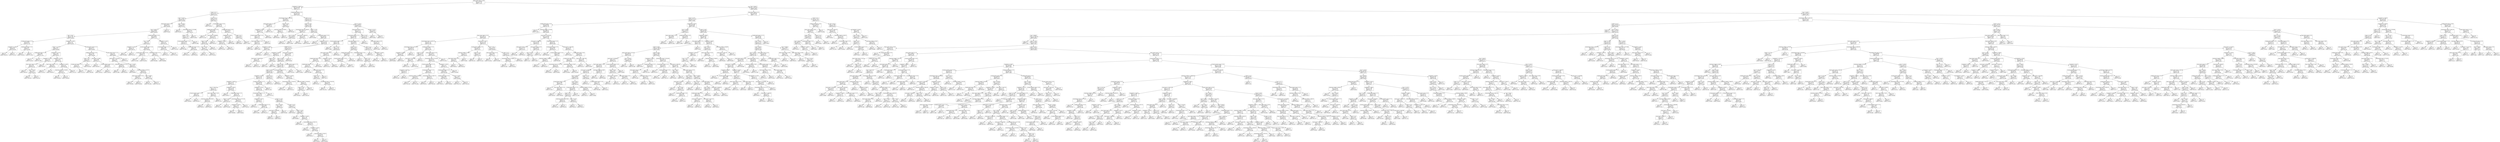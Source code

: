 digraph Tree {
node [shape=box] ;
0 [label="heavy_atom_count <= 19.5\nmse = 1273.624\nsamples = 772\nvalue = 72.412"] ;
1 [label="complexity <= 264.0\nmse = 692.656\nsamples = 137\nvalue = 91.75"] ;
0 -> 1 [labeldistance=2.5, labelangle=45, headlabel="True"] ;
2 [label="xlogp <= 2.2\nmse = 252.077\nsamples = 56\nvalue = 101.911"] ;
1 -> 2 ;
3 [label="tpsa <= 102.0\nmse = 159.434\nsamples = 45\nvalue = 104.586"] ;
2 -> 3 ;
4 [label="bond_stereo_count <= 0.5\nmse = 62.075\nsamples = 39\nvalue = 106.454"] ;
3 -> 4 ;
5 [label="tpsa <= 69.35\nmse = 48.848\nsamples = 38\nvalue = 106.922"] ;
4 -> 5 ;
6 [label="tpsa <= 29.2\nmse = 35.796\nsamples = 29\nvalue = 104.842"] ;
5 -> 6 ;
7 [label="covalent_unit_count <= 1.5\nmse = 39.089\nsamples = 4\nvalue = 113.795"] ;
6 -> 7 ;
8 [label="complexity <= 138.0\nmse = 8.803\nsamples = 2\nvalue = 105.309"] ;
7 -> 8 ;
9 [label="mse = 0.0\nsamples = 1\nvalue = 108.276"] ;
8 -> 9 ;
10 [label="mse = 0.0\nsamples = 1\nvalue = 102.342"] ;
8 -> 10 ;
11 [label="rotable_bond_count <= 2.0\nmse = 0.227\nsamples = 2\nvalue = 118.038"] ;
7 -> 11 ;
12 [label="mse = 0.0\nsamples = 1\nvalue = 118.514"] ;
11 -> 12 ;
13 [label="mse = 0.0\nsamples = 1\nvalue = 117.561"] ;
11 -> 13 ;
14 [label="complexity <= 139.5\nmse = 21.87\nsamples = 25\nvalue = 103.532"] ;
6 -> 14 ;
15 [label="xlogp <= -1.25\nmse = 9.607\nsamples = 11\nvalue = 106.843"] ;
14 -> 15 ;
16 [label="rotable_bond_count <= 1.0\nmse = 0.807\nsamples = 2\nvalue = 111.704"] ;
15 -> 16 ;
17 [label="mse = 0.0\nsamples = 1\nvalue = 112.975"] ;
16 -> 17 ;
18 [label="mse = -0.0\nsamples = 1\nvalue = 111.069"] ;
16 -> 18 ;
19 [label="complexity <= 117.5\nmse = 5.695\nsamples = 9\nvalue = 105.871"] ;
15 -> 19 ;
20 [label="complexity <= 114.5\nmse = 5.678\nsamples = 4\nvalue = 103.717"] ;
19 -> 20 ;
21 [label="heavy_atom_count <= 9.5\nmse = 1.957\nsamples = 3\nvalue = 105.196"] ;
20 -> 21 ;
22 [label="mse = 0.0\nsamples = 1\nvalue = 106.479"] ;
21 -> 22 ;
23 [label="tpsa <= 51.05\nmse = 0.623\nsamples = 2\nvalue = 103.913"] ;
21 -> 23 ;
24 [label="mse = 0.0\nsamples = 1\nvalue = 103.124"] ;
23 -> 24 ;
25 [label="mse = 0.0\nsamples = 1\nvalue = 104.702"] ;
23 -> 25 ;
26 [label="mse = -0.0\nsamples = 1\nvalue = 100.76"] ;
20 -> 26 ;
27 [label="complexity <= 133.0\nmse = 0.555\nsamples = 5\nvalue = 107.306"] ;
19 -> 27 ;
28 [label="heavy_atom_count <= 11.5\nmse = 0.06\nsamples = 2\nvalue = 108.303"] ;
27 -> 28 ;
29 [label="mse = 0.0\nsamples = 1\nvalue = 107.957"] ;
28 -> 29 ;
30 [label="mse = 0.0\nsamples = 1\nvalue = 108.476"] ;
28 -> 30 ;
31 [label="complexity <= 138.0\nmse = 0.057\nsamples = 3\nvalue = 106.808"] ;
27 -> 31 ;
32 [label="molecular_weight <= 140.655\nmse = 0.02\nsamples = 2\nvalue = 106.718"] ;
31 -> 32 ;
33 [label="mse = 0.0\nsamples = 1\nvalue = 106.544"] ;
32 -> 33 ;
34 [label="mse = -0.0\nsamples = 1\nvalue = 106.834"] ;
32 -> 34 ;
35 [label="mse = -0.0\nsamples = 1\nvalue = 107.257"] ;
31 -> 35 ;
36 [label="h_bond_donor_count <= 1.5\nmse = 16.177\nsamples = 14\nvalue = 100.942"] ;
14 -> 36 ;
37 [label="rotable_bond_count <= 3.5\nmse = 17.552\nsamples = 6\nvalue = 104.648"] ;
36 -> 37 ;
38 [label="xlogp <= 1.6\nmse = 4.256\nsamples = 3\nvalue = 108.571"] ;
37 -> 38 ;
39 [label="covalent_unit_count <= 1.5\nmse = 0.515\nsamples = 2\nvalue = 109.707"] ;
38 -> 39 ;
40 [label="mse = 0.0\nsamples = 1\nvalue = 110.722"] ;
39 -> 40 ;
41 [label="mse = 0.0\nsamples = 1\nvalue = 109.199"] ;
39 -> 41 ;
42 [label="mse = 0.0\nsamples = 1\nvalue = 105.164"] ;
38 -> 42 ;
43 [label="exact_mass <= 188.1\nmse = 0.066\nsamples = 3\nvalue = 100.725"] ;
37 -> 43 ;
44 [label="mse = 0.0\nsamples = 1\nvalue = 100.978"] ;
43 -> 44 ;
45 [label="h_bond_acceptor_count <= 3.5\nmse = 0.004\nsamples = 2\nvalue = 100.472"] ;
43 -> 45 ;
46 [label="mse = 0.0\nsamples = 1\nvalue = 100.412"] ;
45 -> 46 ;
47 [label="mse = 0.0\nsamples = 1\nvalue = 100.531"] ;
45 -> 47 ;
48 [label="atom_stereo_count <= 1.5\nmse = 4.21\nsamples = 8\nvalue = 98.965"] ;
36 -> 48 ;
49 [label="exact_mass <= 152.528\nmse = 1.916\nsamples = 7\nvalue = 99.381"] ;
48 -> 49 ;
50 [label="molecular_weight <= 137.315\nmse = 0.001\nsamples = 2\nvalue = 97.995"] ;
49 -> 50 ;
51 [label="mse = 0.0\nsamples = 1\nvalue = 97.948"] ;
50 -> 51 ;
52 [label="mse = 0.0\nsamples = 1\nvalue = 98.018"] ;
50 -> 52 ;
53 [label="tpsa <= 32.85\nmse = 0.831\nsamples = 5\nvalue = 100.42"] ;
49 -> 53 ;
54 [label="mse = 0.0\nsamples = 1\nvalue = 98.593"] ;
53 -> 54 ;
55 [label="molecular_weight <= 167.22\nmse = 0.404\nsamples = 4\nvalue = 100.681"] ;
53 -> 55 ;
56 [label="heavy_atom_count <= 11.0\nmse = 0.017\nsamples = 2\nvalue = 100.138"] ;
55 -> 56 ;
57 [label="mse = -0.0\nsamples = 1\nvalue = 100.062"] ;
56 -> 57 ;
58 [label="mse = 0.0\nsamples = 1\nvalue = 100.365"] ;
56 -> 58 ;
59 [label="tpsa <= 49.85\nmse = 0.002\nsamples = 2\nvalue = 101.406"] ;
55 -> 59 ;
60 [label="mse = 0.0\nsamples = 1\nvalue = 101.462"] ;
59 -> 60 ;
61 [label="mse = -0.0\nsamples = 1\nvalue = 101.378"] ;
59 -> 61 ;
62 [label="mse = -0.0\nsamples = 1\nvalue = 93.142"] ;
48 -> 62 ;
63 [label="rotable_bond_count <= 3.0\nmse = 39.935\nsamples = 9\nvalue = 112.67"] ;
5 -> 63 ;
64 [label="tpsa <= 86.0\nmse = 4.0\nsamples = 6\nvalue = 108.43"] ;
63 -> 64 ;
65 [label="complexity <= 210.0\nmse = 0.732\nsamples = 2\nvalue = 106.724"] ;
64 -> 65 ;
66 [label="mse = 0.0\nsamples = 1\nvalue = 105.869"] ;
65 -> 66 ;
67 [label="mse = -0.0\nsamples = 1\nvalue = 107.58"] ;
65 -> 67 ;
68 [label="h_bond_acceptor_count <= 4.0\nmse = 3.254\nsamples = 4\nvalue = 109.405"] ;
64 -> 68 ;
69 [label="h_bond_donor_count <= 2.0\nmse = 0.126\nsamples = 2\nvalue = 111.127"] ;
68 -> 69 ;
70 [label="mse = 0.0\nsamples = 1\nvalue = 111.628"] ;
69 -> 70 ;
71 [label="mse = 0.0\nsamples = 1\nvalue = 110.876"] ;
69 -> 71 ;
72 [label="atom_stereo_count <= 1.5\nmse = 1.71\nsamples = 2\nvalue = 108.114"] ;
68 -> 72 ;
73 [label="mse = 0.0\nsamples = 1\nvalue = 105.849"] ;
72 -> 73 ;
74 [label="mse = 0.0\nsamples = 1\nvalue = 108.869"] ;
72 -> 74 ;
75 [label="complexity <= 232.0\nmse = 12.44\nsamples = 3\nvalue = 120.443"] ;
63 -> 75 ;
76 [label="h_bond_donor_count <= 1.5\nmse = 2.942\nsamples = 2\nvalue = 121.857"] ;
75 -> 76 ;
77 [label="mse = 0.0\nsamples = 1\nvalue = 123.257"] ;
76 -> 77 ;
78 [label="mse = -0.0\nsamples = 1\nvalue = 119.756"] ;
76 -> 78 ;
79 [label="mse = 0.0\nsamples = 1\nvalue = 113.376"] ;
75 -> 79 ;
80 [label="mse = -0.0\nsamples = 1\nvalue = 76.544"] ;
4 -> 80 ;
81 [label="tpsa <= 103.5\nmse = 730.083\nsamples = 6\nvalue = 87.237"] ;
3 -> 81 ;
82 [label="mse = 0.0\nsamples = 1\nvalue = 45.297"] ;
81 -> 82 ;
83 [label="monoisotopic_mass <= 215.098\nmse = 37.09\nsamples = 5\nvalue = 104.013"] ;
81 -> 83 ;
84 [label="xlogp <= -2.3\nmse = 17.239\nsamples = 4\nvalue = 101.6"] ;
83 -> 84 ;
85 [label="h_bond_acceptor_count <= 5.5\nmse = 13.781\nsamples = 3\nvalue = 103.117"] ;
84 -> 85 ;
86 [label="mse = 0.0\nsamples = 1\nvalue = 107.685"] ;
85 -> 86 ;
87 [label="rotable_bond_count <= 5.5\nmse = 5.02\nsamples = 2\nvalue = 100.832"] ;
85 -> 87 ;
88 [label="mse = 0.0\nsamples = 1\nvalue = 103.073"] ;
87 -> 88 ;
89 [label="mse = 0.0\nsamples = 1\nvalue = 98.592"] ;
87 -> 89 ;
90 [label="mse = 0.0\nsamples = 1\nvalue = 97.049"] ;
84 -> 90 ;
91 [label="mse = -0.0\nsamples = 1\nvalue = 113.667"] ;
83 -> 91 ;
92 [label="xlogp <= 2.4\nmse = 497.538\nsamples = 11\nvalue = 89.071"] ;
2 -> 92 ;
93 [label="mse = 0.0\nsamples = 1\nvalue = 19.254"] ;
92 -> 93 ;
94 [label="h_bond_donor_count <= 0.5\nmse = 160.04\nsamples = 10\nvalue = 94.057"] ;
92 -> 94 ;
95 [label="rotable_bond_count <= 2.5\nmse = 22.941\nsamples = 5\nvalue = 102.012"] ;
94 -> 95 ;
96 [label="mse = 0.0\nsamples = 1\nvalue = 111.232"] ;
95 -> 96 ;
97 [label="exact_mass <= 258.086\nmse = 10.236\nsamples = 4\nvalue = 100.476"] ;
95 -> 97 ;
98 [label="xlogp <= 3.05\nmse = 3.348\nsamples = 3\nvalue = 101.696"] ;
97 -> 98 ;
99 [label="tpsa <= 34.35\nmse = 0.751\nsamples = 2\nvalue = 100.868"] ;
98 -> 99 ;
100 [label="mse = 0.0\nsamples = 1\nvalue = 101.734"] ;
99 -> 100 ;
101 [label="mse = -0.0\nsamples = 1\nvalue = 100.001"] ;
99 -> 101 ;
102 [label="mse = 0.0\nsamples = 1\nvalue = 105.011"] ;
98 -> 102 ;
103 [label="mse = -0.0\nsamples = 1\nvalue = 94.374"] ;
97 -> 103 ;
104 [label="rotable_bond_count <= 2.0\nmse = 170.575\nsamples = 5\nvalue = 86.102"] ;
94 -> 104 ;
105 [label="complexity <= 233.5\nmse = 33.562\nsamples = 3\nvalue = 100.103"] ;
104 -> 105 ;
106 [label="complexity <= 220.5\nmse = 11.387\nsamples = 2\nvalue = 103.706"] ;
105 -> 106 ;
107 [label="mse = 0.0\nsamples = 1\nvalue = 107.081"] ;
106 -> 107 ;
108 [label="mse = -0.0\nsamples = 1\nvalue = 100.332"] ;
106 -> 108 ;
109 [label="mse = -0.0\nsamples = 1\nvalue = 92.896"] ;
105 -> 109 ;
110 [label="xlogp <= 3.1\nmse = 16.064\nsamples = 2\nvalue = 75.602"] ;
104 -> 110 ;
111 [label="mse = 0.0\nsamples = 1\nvalue = 68.66"] ;
110 -> 111 ;
112 [label="mse = -0.0\nsamples = 1\nvalue = 77.916"] ;
110 -> 112 ;
113 [label="rotable_bond_count <= 0.5\nmse = 870.138\nsamples = 81\nvalue = 85.053"] ;
1 -> 113 ;
114 [label="monoisotopic_mass <= 248.165\nmse = 1899.27\nsamples = 8\nvalue = 44.854"] ;
113 -> 114 ;
115 [label="bond_stereo_count <= 1.5\nmse = 1083.471\nsamples = 5\nvalue = 22.28"] ;
114 -> 115 ;
116 [label="complexity <= 441.0\nmse = 103.139\nsamples = 4\nvalue = 11.146"] ;
115 -> 116 ;
117 [label="h_bond_acceptor_count <= 3.5\nmse = 1.155\nsamples = 3\nvalue = 5.307"] ;
116 -> 117 ;
118 [label="heavy_atom_count <= 15.5\nmse = 0.078\nsamples = 2\nvalue = 4.564"] ;
117 -> 118 ;
119 [label="mse = 0.0\nsamples = 1\nvalue = 4.844"] ;
118 -> 119 ;
120 [label="mse = 0.0\nsamples = 1\nvalue = 4.285"] ;
118 -> 120 ;
121 [label="mse = 0.0\nsamples = 1\nvalue = 6.792"] ;
117 -> 121 ;
122 [label="mse = 0.0\nsamples = 1\nvalue = 28.662"] ;
116 -> 122 ;
123 [label="mse = 0.0\nsamples = 1\nvalue = 111.355"] ;
115 -> 123 ;
124 [label="xlogp <= 2.55\nmse = 8.587\nsamples = 3\nvalue = 95.644"] ;
114 -> 124 ;
125 [label="molecular_weight <= 256.36\nmse = 1.173\nsamples = 2\nvalue = 98.473"] ;
124 -> 125 ;
126 [label="mse = 0.0\nsamples = 1\nvalue = 99.556"] ;
125 -> 126 ;
127 [label="mse = 0.0\nsamples = 1\nvalue = 97.39"] ;
125 -> 127 ;
128 [label="mse = 0.0\nsamples = 1\nvalue = 92.816"] ;
124 -> 128 ;
129 [label="xlogp <= 1.3\nmse = 561.893\nsamples = 73\nvalue = 89.444"] ;
113 -> 129 ;
130 [label="xlogp <= -2.05\nmse = 372.583\nsamples = 49\nvalue = 93.788"] ;
129 -> 130 ;
131 [label="monoisotopic_mass <= 256.597\nmse = 1427.074\nsamples = 4\nvalue = 74.117"] ;
130 -> 131 ;
132 [label="tpsa <= 132.0\nmse = 286.964\nsamples = 2\nvalue = 29.936"] ;
131 -> 132 ;
133 [label="mse = 0.0\nsamples = 1\nvalue = 46.876"] ;
132 -> 133 ;
134 [label="mse = 0.0\nsamples = 1\nvalue = 12.996"] ;
132 -> 134 ;
135 [label="exact_mass <= 268.579\nmse = 18.321\nsamples = 2\nvalue = 103.571"] ;
131 -> 135 ;
136 [label="mse = 0.0\nsamples = 1\nvalue = 109.624"] ;
135 -> 136 ;
137 [label="mse = 0.0\nsamples = 1\nvalue = 100.544"] ;
135 -> 137 ;
138 [label="xlogp <= -1.95\nmse = 277.35\nsamples = 45\nvalue = 95.066"] ;
130 -> 138 ;
139 [label="mse = -0.0\nsamples = 1\nvalue = 119.884"] ;
138 -> 139 ;
140 [label="h_bond_donor_count <= 0.5\nmse = 262.611\nsamples = 44\nvalue = 94.06"] ;
138 -> 140 ;
141 [label="mse = 0.0\nsamples = 1\nvalue = 66.743"] ;
140 -> 141 ;
142 [label="complexity <= 271.0\nmse = 248.602\nsamples = 43\nvalue = 94.819"] ;
140 -> 142 ;
143 [label="complexity <= 269.0\nmse = 20.715\nsamples = 2\nvalue = 72.695"] ;
142 -> 143 ;
144 [label="mse = 0.0\nsamples = 1\nvalue = 69.477"] ;
143 -> 144 ;
145 [label="mse = 0.0\nsamples = 1\nvalue = 79.132"] ;
143 -> 145 ;
146 [label="xlogp <= -1.4\nmse = 236.305\nsamples = 41\nvalue = 95.78"] ;
142 -> 146 ;
147 [label="complexity <= 342.0\nmse = 86.472\nsamples = 4\nvalue = 83.523"] ;
146 -> 147 ;
148 [label="exact_mass <= 236.078\nmse = 0.769\nsamples = 2\nvalue = 100.602"] ;
147 -> 148 ;
149 [label="mse = 0.0\nsamples = 1\nvalue = 99.725"] ;
148 -> 149 ;
150 [label="mse = -0.0\nsamples = 1\nvalue = 101.479"] ;
148 -> 150 ;
151 [label="xlogp <= -1.6\nmse = 3.807\nsamples = 2\nvalue = 78.643"] ;
147 -> 151 ;
152 [label="mse = -0.0\nsamples = 1\nvalue = 79.44"] ;
151 -> 152 ;
153 [label="mse = 0.0\nsamples = 1\nvalue = 73.864"] ;
151 -> 153 ;
154 [label="exact_mass <= 334.523\nmse = 232.863\nsamples = 37\nvalue = 97.619"] ;
146 -> 154 ;
155 [label="tpsa <= 148.5\nmse = 215.011\nsamples = 36\nvalue = 98.222"] ;
154 -> 155 ;
156 [label="xlogp <= 0.85\nmse = 207.383\nsamples = 34\nvalue = 97.258"] ;
155 -> 156 ;
157 [label="xlogp <= 0.55\nmse = 238.237\nsamples = 28\nvalue = 95.085"] ;
156 -> 157 ;
158 [label="complexity <= 321.0\nmse = 121.974\nsamples = 26\nvalue = 97.273"] ;
157 -> 158 ;
159 [label="complexity <= 280.5\nmse = 35.227\nsamples = 11\nvalue = 102.472"] ;
158 -> 159 ;
160 [label="tpsa <= 105.15\nmse = 3.779\nsamples = 5\nvalue = 97.993"] ;
159 -> 160 ;
161 [label="h_bond_acceptor_count <= 3.5\nmse = 0.64\nsamples = 2\nvalue = 99.566"] ;
160 -> 161 ;
162 [label="mse = 0.0\nsamples = 1\nvalue = 100.951"] ;
161 -> 162 ;
163 [label="mse = 0.0\nsamples = 1\nvalue = 99.104"] ;
161 -> 163 ;
164 [label="heavy_atom_count <= 18.5\nmse = 1.973\nsamples = 3\nvalue = 96.42"] ;
160 -> 164 ;
165 [label="molecular_weight <= 226.205\nmse = 0.352\nsamples = 2\nvalue = 95.08"] ;
164 -> 165 ;
166 [label="mse = 0.0\nsamples = 1\nvalue = 95.673"] ;
165 -> 166 ;
167 [label="mse = 0.0\nsamples = 1\nvalue = 94.487"] ;
165 -> 167 ;
168 [label="mse = 0.0\nsamples = 1\nvalue = 97.761"] ;
164 -> 168 ;
169 [label="complexity <= 282.5\nmse = 26.554\nsamples = 6\nvalue = 106.951"] ;
159 -> 169 ;
170 [label="mse = 0.0\nsamples = 1\nvalue = 118.871"] ;
169 -> 170 ;
171 [label="rotable_bond_count <= 2.5\nmse = 7.149\nsamples = 5\nvalue = 105.248"] ;
169 -> 171 ;
172 [label="xlogp <= -0.55\nmse = 0.073\nsamples = 2\nvalue = 102.079"] ;
171 -> 172 ;
173 [label="mse = 0.0\nsamples = 1\nvalue = 102.349"] ;
172 -> 173 ;
174 [label="mse = -0.0\nsamples = 1\nvalue = 101.809"] ;
172 -> 174 ;
175 [label="monoisotopic_mass <= 272.119\nmse = 4.356\nsamples = 3\nvalue = 106.515"] ;
171 -> 175 ;
176 [label="complexity <= 297.0\nmse = 0.788\nsamples = 2\nvalue = 108.977"] ;
175 -> 176 ;
177 [label="mse = 0.0\nsamples = 1\nvalue = 109.865"] ;
176 -> 177 ;
178 [label="mse = 0.0\nsamples = 1\nvalue = 108.09"] ;
176 -> 178 ;
179 [label="mse = 0.0\nsamples = 1\nvalue = 104.874"] ;
175 -> 179 ;
180 [label="covalent_unit_count <= 1.5\nmse = 149.769\nsamples = 15\nvalue = 93.806"] ;
158 -> 180 ;
181 [label="complexity <= 513.0\nmse = 57.42\nsamples = 14\nvalue = 95.836"] ;
180 -> 181 ;
182 [label="h_bond_donor_count <= 1.5\nmse = 37.062\nsamples = 13\nvalue = 94.337"] ;
181 -> 182 ;
183 [label="complexity <= 357.5\nmse = 43.133\nsamples = 3\nvalue = 89.011"] ;
182 -> 183 ;
184 [label="mse = 0.0\nsamples = 1\nvalue = 94.161"] ;
183 -> 184 ;
185 [label="rotable_bond_count <= 1.5\nmse = 8.367\nsamples = 2\nvalue = 81.286"] ;
183 -> 185 ;
186 [label="mse = 0.0\nsamples = 1\nvalue = 78.393"] ;
185 -> 186 ;
187 [label="mse = -0.0\nsamples = 1\nvalue = 84.178"] ;
185 -> 187 ;
188 [label="xlogp <= -1.05\nmse = 23.528\nsamples = 10\nvalue = 96.002"] ;
182 -> 188 ;
189 [label="tpsa <= 119.55\nmse = 2.085\nsamples = 3\nvalue = 90.163"] ;
188 -> 189 ;
190 [label="exact_mass <= 226.593\nmse = 0.001\nsamples = 2\nvalue = 90.997"] ;
189 -> 190 ;
191 [label="mse = 0.0\nsamples = 1\nvalue = 91.05"] ;
190 -> 191 ;
192 [label="mse = 0.0\nsamples = 1\nvalue = 90.97"] ;
190 -> 192 ;
193 [label="mse = -0.0\nsamples = 1\nvalue = 87.663"] ;
189 -> 193 ;
194 [label="xlogp <= -0.8\nmse = 15.525\nsamples = 7\nvalue = 97.948"] ;
188 -> 194 ;
195 [label="mse = 0.0\nsamples = 1\nvalue = 109.34"] ;
194 -> 195 ;
196 [label="xlogp <= -0.55\nmse = 4.066\nsamples = 6\nvalue = 96.912"] ;
194 -> 196 ;
197 [label="mse = 0.0\nsamples = 1\nvalue = 99.848"] ;
196 -> 197 ;
198 [label="complexity <= 355.0\nmse = 1.148\nsamples = 5\nvalue = 95.812"] ;
196 -> 198 ;
199 [label="mse = 0.0\nsamples = 1\nvalue = 93.506"] ;
198 -> 199 ;
200 [label="monoisotopic_mass <= 260.122\nmse = 0.444\nsamples = 4\nvalue = 96.141"] ;
198 -> 200 ;
201 [label="mse = 0.0\nsamples = 1\nvalue = 94.683"] ;
200 -> 201 ;
202 [label="complexity <= 422.5\nmse = 0.105\nsamples = 3\nvalue = 96.384"] ;
200 -> 202 ;
203 [label="mse = 0.0\nsamples = 1\nvalue = 96.814"] ;
202 -> 203 ;
204 [label="molecular_weight <= 282.47\nmse = 0.018\nsamples = 2\nvalue = 96.169"] ;
202 -> 204 ;
205 [label="mse = 0.0\nsamples = 1\nvalue = 96.034"] ;
204 -> 205 ;
206 [label="mse = -0.0\nsamples = 1\nvalue = 96.304"] ;
204 -> 206 ;
207 [label="mse = -0.0\nsamples = 1\nvalue = 111.571"] ;
181 -> 207 ;
208 [label="mse = 0.0\nsamples = 1\nvalue = 47.126"] ;
180 -> 208 ;
209 [label="xlogp <= 0.7\nmse = 873.815\nsamples = 2\nvalue = 65.917"] ;
157 -> 209 ;
210 [label="mse = 0.0\nsamples = 1\nvalue = 24.112"] ;
209 -> 210 ;
211 [label="mse = 0.0\nsamples = 1\nvalue = 86.819"] ;
209 -> 211 ;
212 [label="h_bond_donor_count <= 1.5\nmse = 38.062\nsamples = 6\nvalue = 104.444"] ;
156 -> 212 ;
213 [label="mse = 0.0\nsamples = 1\nvalue = 92.042"] ;
212 -> 213 ;
214 [label="complexity <= 325.0\nmse = 11.931\nsamples = 5\nvalue = 106.699"] ;
212 -> 214 ;
215 [label="monoisotopic_mass <= 236.134\nmse = 2.234\nsamples = 2\nvalue = 102.562"] ;
214 -> 215 ;
216 [label="mse = 0.0\nsamples = 1\nvalue = 101.699"] ;
215 -> 216 ;
217 [label="mse = -0.0\nsamples = 1\nvalue = 105.151"] ;
215 -> 217 ;
218 [label="molecular_weight <= 260.295\nmse = 2.101\nsamples = 3\nvalue = 109.063"] ;
214 -> 218 ;
219 [label="xlogp <= 1.05\nmse = 0.336\nsamples = 2\nvalue = 108.514"] ;
218 -> 219 ;
220 [label="mse = 0.0\nsamples = 1\nvalue = 109.333"] ;
219 -> 220 ;
221 [label="mse = 0.0\nsamples = 1\nvalue = 108.104"] ;
219 -> 221 ;
222 [label="mse = 0.0\nsamples = 1\nvalue = 112.362"] ;
218 -> 222 ;
223 [label="h_bond_acceptor_count <= 7.0\nmse = 16.173\nsamples = 2\nvalue = 116.218"] ;
155 -> 223 ;
224 [label="mse = 0.0\nsamples = 1\nvalue = 110.531"] ;
223 -> 224 ;
225 [label="mse = 0.0\nsamples = 1\nvalue = 119.062"] ;
223 -> 225 ;
226 [label="mse = -0.0\nsamples = 1\nvalue = 62.056"] ;
154 -> 226 ;
227 [label="tpsa <= 110.0\nmse = 846.925\nsamples = 24\nvalue = 79.816"] ;
129 -> 227 ;
228 [label="bond_stereo_count <= 0.5\nmse = 727.771\nsamples = 22\nvalue = 82.806"] ;
227 -> 228 ;
229 [label="h_bond_donor_count <= 1.5\nmse = 504.842\nsamples = 19\nvalue = 87.181"] ;
228 -> 229 ;
230 [label="h_bond_acceptor_count <= 2.5\nmse = 72.308\nsamples = 10\nvalue = 97.036"] ;
229 -> 230 ;
231 [label="mse = 0.0\nsamples = 1\nvalue = 72.689"] ;
230 -> 231 ;
232 [label="tpsa <= 72.7\nmse = 37.462\nsamples = 9\nvalue = 98.558"] ;
230 -> 232 ;
233 [label="atom_stereo_count <= 0.5\nmse = 20.311\nsamples = 8\nvalue = 101.28"] ;
232 -> 233 ;
234 [label="rotable_bond_count <= 5.5\nmse = 5.612\nsamples = 6\nvalue = 103.304"] ;
233 -> 234 ;
235 [label="rotable_bond_count <= 1.5\nmse = 0.767\nsamples = 5\nvalue = 102.518"] ;
234 -> 235 ;
236 [label="mse = 0.0\nsamples = 1\nvalue = 101.099"] ;
235 -> 236 ;
237 [label="rotable_bond_count <= 3.5\nmse = 0.127\nsamples = 4\nvalue = 102.992"] ;
235 -> 237 ;
238 [label="xlogp <= 1.5\nmse = 0.032\nsamples = 3\nvalue = 102.85"] ;
237 -> 238 ;
239 [label="mse = 0.0\nsamples = 1\nvalue = 102.52"] ;
238 -> 239 ;
240 [label="monoisotopic_mass <= 261.555\nmse = 0.006\nsamples = 2\nvalue = 102.932"] ;
238 -> 240 ;
241 [label="mse = 0.0\nsamples = 1\nvalue = 102.793"] ;
240 -> 241 ;
242 [label="mse = 0.0\nsamples = 1\nvalue = 102.979"] ;
240 -> 242 ;
243 [label="mse = -0.0\nsamples = 1\nvalue = 103.7"] ;
237 -> 243 ;
244 [label="mse = -0.0\nsamples = 1\nvalue = 109.584"] ;
234 -> 244 ;
245 [label="complexity <= 332.0\nmse = 15.279\nsamples = 2\nvalue = 95.21"] ;
233 -> 245 ;
246 [label="mse = 0.0\nsamples = 1\nvalue = 97.974"] ;
245 -> 246 ;
247 [label="mse = 0.0\nsamples = 1\nvalue = 89.682"] ;
245 -> 247 ;
248 [label="mse = 0.0\nsamples = 1\nvalue = 90.392"] ;
232 -> 248 ;
249 [label="atom_stereo_count <= 0.5\nmse = 768.901\nsamples = 9\nvalue = 75.214"] ;
229 -> 249 ;
250 [label="xlogp <= 2.2\nmse = 442.561\nsamples = 6\nvalue = 59.934"] ;
249 -> 250 ;
251 [label="rotable_bond_count <= 4.0\nmse = 353.044\nsamples = 3\nvalue = 78.82"] ;
250 -> 251 ;
252 [label="h_bond_acceptor_count <= 3.0\nmse = 119.094\nsamples = 2\nvalue = 69.444"] ;
251 -> 252 ;
253 [label="mse = 0.0\nsamples = 1\nvalue = 54.011"] ;
252 -> 253 ;
254 [label="mse = 0.0\nsamples = 1\nvalue = 77.161"] ;
252 -> 254 ;
255 [label="mse = 0.0\nsamples = 1\nvalue = 106.948"] ;
251 -> 255 ;
256 [label="rotable_bond_count <= 4.0\nmse = 0.558\nsamples = 3\nvalue = 44.826"] ;
250 -> 256 ;
257 [label="mse = 0.0\nsamples = 1\nvalue = 43.38"] ;
256 -> 257 ;
258 [label="xlogp <= 3.0\nmse = 0.045\nsamples = 2\nvalue = 45.187"] ;
256 -> 258 ;
259 [label="mse = 0.0\nsamples = 1\nvalue = 44.976"] ;
258 -> 259 ;
260 [label="mse = 0.0\nsamples = 1\nvalue = 45.398"] ;
258 -> 260 ;
261 [label="xlogp <= 1.5\nmse = 179.698\nsamples = 3\nvalue = 102.716"] ;
249 -> 261 ;
262 [label="mse = 0.0\nsamples = 1\nvalue = 75.927"] ;
261 -> 262 ;
263 [label="complexity <= 305.0\nmse = 0.354\nsamples = 2\nvalue = 109.414"] ;
261 -> 263 ;
264 [label="mse = 0.0\nsamples = 1\nvalue = 108.383"] ;
263 -> 264 ;
265 [label="mse = 0.0\nsamples = 1\nvalue = 109.757"] ;
263 -> 265 ;
266 [label="xlogp <= 2.25\nmse = 1157.621\nsamples = 3\nvalue = 48.901"] ;
228 -> 266 ;
267 [label="mse = 0.0\nsamples = 1\nvalue = 16.978"] ;
266 -> 267 ;
268 [label="heavy_atom_count <= 18.5\nmse = 277.023\nsamples = 2\nvalue = 80.825"] ;
266 -> 268 ;
269 [label="mse = 0.0\nsamples = 1\nvalue = 97.469"] ;
268 -> 269 ;
270 [label="mse = 0.0\nsamples = 1\nvalue = 64.181"] ;
268 -> 270 ;
271 [label="tpsa <= 121.5\nmse = 38.254\nsamples = 2\nvalue = 27.496"] ;
227 -> 271 ;
272 [label="mse = 0.0\nsamples = 1\nvalue = 33.681"] ;
271 -> 272 ;
273 [label="mse = 0.0\nsamples = 1\nvalue = 21.311"] ;
271 -> 273 ;
274 [label="tpsa <= 69.45\nmse = 1300.744\nsamples = 635\nvalue = 68.296"] ;
0 -> 274 [labeldistance=2.5, labelangle=-45, headlabel="False"] ;
275 [label="bond_stereo_count <= 0.5\nmse = 1046.259\nsamples = 152\nvalue = 77.713"] ;
274 -> 275 ;
276 [label="xlogp <= 2.35\nmse = 947.311\nsamples = 134\nvalue = 79.944"] ;
275 -> 276 ;
277 [label="rotable_bond_count <= 0.5\nmse = 824.981\nsamples = 46\nvalue = 87.723"] ;
276 -> 277 ;
278 [label="mse = 0.0\nsamples = 1\nvalue = 3.256"] ;
277 -> 278 ;
279 [label="molecular_weight <= 373.85\nmse = 660.671\nsamples = 45\nvalue = 89.861"] ;
277 -> 279 ;
280 [label="heavy_atom_count <= 22.5\nmse = 286.741\nsamples = 29\nvalue = 96.991"] ;
279 -> 280 ;
281 [label="monoisotopic_mass <= 285.125\nmse = 215.729\nsamples = 19\nvalue = 101.392"] ;
280 -> 281 ;
282 [label="monoisotopic_mass <= 279.142\nmse = 433.993\nsamples = 4\nvalue = 87.418"] ;
281 -> 282 ;
283 [label="complexity <= 369.0\nmse = 115.993\nsamples = 3\nvalue = 94.886"] ;
282 -> 283 ;
284 [label="mse = 126.057\nsamples = 2\nvalue = 90.888"] ;
283 -> 284 ;
285 [label="mse = 0.0\nsamples = 1\nvalue = 102.88"] ;
283 -> 285 ;
286 [label="mse = -0.0\nsamples = 1\nvalue = 42.614"] ;
282 -> 286 ;
287 [label="rotable_bond_count <= 2.5\nmse = 78.511\nsamples = 15\nvalue = 105.467"] ;
281 -> 287 ;
288 [label="xlogp <= 2.25\nmse = 58.783\nsamples = 3\nvalue = 117.94"] ;
287 -> 288 ;
289 [label="exact_mass <= 312.098\nmse = 0.582\nsamples = 2\nvalue = 122.35"] ;
288 -> 289 ;
290 [label="mse = 0.0\nsamples = 1\nvalue = 121.811"] ;
289 -> 290 ;
291 [label="mse = -0.0\nsamples = 1\nvalue = 123.429"] ;
289 -> 291 ;
292 [label="mse = 0.0\nsamples = 1\nvalue = 104.71"] ;
288 -> 292 ;
293 [label="atom_stereo_count <= 2.0\nmse = 45.117\nsamples = 12\nvalue = 102.972"] ;
287 -> 293 ;
294 [label="monoisotopic_mass <= 313.621\nmse = 31.207\nsamples = 11\nvalue = 101.597"] ;
293 -> 294 ;
295 [label="h_bond_acceptor_count <= 1.5\nmse = 37.684\nsamples = 6\nvalue = 97.698"] ;
294 -> 295 ;
296 [label="complexity <= 352.0\nmse = 58.558\nsamples = 2\nvalue = 92.74"] ;
295 -> 296 ;
297 [label="mse = 0.0\nsamples = 1\nvalue = 81.918"] ;
296 -> 297 ;
298 [label="mse = -0.0\nsamples = 1\nvalue = 98.151"] ;
296 -> 298 ;
299 [label="h_bond_donor_count <= 1.5\nmse = 1.558\nsamples = 4\nvalue = 100.673"] ;
295 -> 299 ;
300 [label="molecular_weight <= 304.545\nmse = 0.008\nsamples = 2\nvalue = 102.054"] ;
299 -> 300 ;
301 [label="mse = 0.0\nsamples = 1\nvalue = 102.146"] ;
300 -> 301 ;
302 [label="mse = -0.0\nsamples = 1\nvalue = 101.962"] ;
300 -> 302 ;
303 [label="monoisotopic_mass <= 300.172\nmse = 0.472\nsamples = 2\nvalue = 99.753"] ;
299 -> 303 ;
304 [label="mse = 0.0\nsamples = 1\nvalue = 98.781"] ;
303 -> 304 ;
305 [label="mse = 0.0\nsamples = 1\nvalue = 100.239"] ;
303 -> 305 ;
306 [label="complexity <= 433.0\nmse = 4.14\nsamples = 5\nvalue = 104.716"] ;
294 -> 306 ;
307 [label="rotable_bond_count <= 5.5\nmse = 0.848\nsamples = 4\nvalue = 105.948"] ;
306 -> 307 ;
308 [label="rotable_bond_count <= 4.5\nmse = 0.026\nsamples = 2\nvalue = 106.732"] ;
307 -> 308 ;
309 [label="mse = 0.0\nsamples = 1\nvalue = 106.572"] ;
308 -> 309 ;
310 [label="mse = 0.0\nsamples = 1\nvalue = 106.893"] ;
308 -> 310 ;
311 [label="tpsa <= 15.95\nmse = 0.031\nsamples = 2\nvalue = 104.903"] ;
307 -> 311 ;
312 [label="mse = 0.0\nsamples = 1\nvalue = 104.778"] ;
311 -> 312 ;
313 [label="mse = 0.0\nsamples = 1\nvalue = 105.153"] ;
311 -> 313 ;
314 [label="mse = -0.0\nsamples = 1\nvalue = 101.839"] ;
306 -> 314 ;
315 [label="mse = 0.0\nsamples = 1\nvalue = 115.353"] ;
293 -> 315 ;
316 [label="exact_mass <= 345.7\nmse = 321.062\nsamples = 10\nvalue = 90.79"] ;
280 -> 316 ;
317 [label="h_bond_donor_count <= 1.5\nmse = 149.165\nsamples = 5\nvalue = 79.578"] ;
316 -> 317 ;
318 [label="molecular_weight <= 338.7\nmse = 37.221\nsamples = 3\nvalue = 84.025"] ;
317 -> 318 ;
319 [label="atom_stereo_count <= 2.0\nmse = 0.576\nsamples = 2\nvalue = 88.614"] ;
318 -> 319 ;
320 [label="mse = 0.0\nsamples = 1\nvalue = 89.814"] ;
319 -> 320 ;
321 [label="mse = 0.0\nsamples = 1\nvalue = 88.134"] ;
319 -> 321 ;
322 [label="mse = 0.0\nsamples = 1\nvalue = 75.994"] ;
318 -> 322 ;
323 [label="xlogp <= 1.15\nmse = 57.828\nsamples = 2\nvalue = 55.118"] ;
317 -> 323 ;
324 [label="mse = 0.0\nsamples = 1\nvalue = 62.723"] ;
323 -> 324 ;
325 [label="mse = 0.0\nsamples = 1\nvalue = 47.514"] ;
323 -> 325 ;
326 [label="tpsa <= 53.7\nmse = 125.488\nsamples = 5\nvalue = 106.985"] ;
316 -> 326 ;
327 [label="atom_stereo_count <= 1.5\nmse = 0.798\nsamples = 2\nvalue = 116.137"] ;
326 -> 327 ;
328 [label="mse = 0.0\nsamples = 1\nvalue = 115.043"] ;
327 -> 328 ;
329 [label="mse = 0.0\nsamples = 1\nvalue = 116.866"] ;
327 -> 329 ;
330 [label="xlogp <= 2.0\nmse = 45.794\nsamples = 3\nvalue = 95.545"] ;
326 -> 330 ;
331 [label="monoisotopic_mass <= 366.66\nmse = 2.204\nsamples = 2\nvalue = 99.381"] ;
330 -> 331 ;
332 [label="mse = 0.0\nsamples = 1\nvalue = 97.282"] ;
331 -> 332 ;
333 [label="mse = -0.0\nsamples = 1\nvalue = 100.431"] ;
331 -> 333 ;
334 [label="mse = -0.0\nsamples = 1\nvalue = 84.038"] ;
330 -> 334 ;
335 [label="exact_mass <= 417.595\nmse = 1108.065\nsamples = 16\nvalue = 75.328"] ;
279 -> 335 ;
336 [label="exact_mass <= 380.134\nmse = 726.089\nsamples = 5\nvalue = 36.532"] ;
335 -> 336 ;
337 [label="atom_stereo_count <= 0.5\nmse = 177.159\nsamples = 2\nvalue = 70.478"] ;
336 -> 337 ;
338 [label="mse = 0.0\nsamples = 1\nvalue = 61.066"] ;
337 -> 338 ;
339 [label="mse = 0.0\nsamples = 1\nvalue = 89.301"] ;
337 -> 339 ;
340 [label="atom_stereo_count <= 0.5\nmse = 136.328\nsamples = 3\nvalue = 19.559"] ;
336 -> 340 ;
341 [label="tpsa <= 25.15\nmse = 3.014\nsamples = 2\nvalue = 3.108"] ;
340 -> 341 ;
342 [label="mse = 0.0\nsamples = 1\nvalue = 1.372"] ;
341 -> 342 ;
343 [label="mse = 0.0\nsamples = 1\nvalue = 4.844"] ;
341 -> 343 ;
344 [label="mse = 0.0\nsamples = 1\nvalue = 27.785"] ;
340 -> 344 ;
345 [label="rotable_bond_count <= 4.5\nmse = 91.64\nsamples = 11\nvalue = 95.866"] ;
335 -> 345 ;
346 [label="h_bond_donor_count <= 2.5\nmse = 34.539\nsamples = 4\nvalue = 86.729"] ;
345 -> 346 ;
347 [label="mse = 0.0\nsamples = 1\nvalue = 98.446"] ;
346 -> 347 ;
348 [label="h_bond_acceptor_count <= 4.5\nmse = 0.269\nsamples = 3\nvalue = 83.8"] ;
346 -> 348 ;
349 [label="molecular_weight <= 468.85\nmse = 0.011\nsamples = 2\nvalue = 84.313"] ;
348 -> 349 ;
350 [label="mse = 0.0\nsamples = 1\nvalue = 84.207"] ;
349 -> 350 ;
351 [label="mse = -0.0\nsamples = 1\nvalue = 84.419"] ;
349 -> 351 ;
352 [label="mse = -0.0\nsamples = 1\nvalue = 83.286"] ;
348 -> 352 ;
353 [label="exact_mass <= 433.164\nmse = 66.149\nsamples = 7\nvalue = 99.673"] ;
345 -> 353 ;
354 [label="mse = 0.0\nsamples = 1\nvalue = 115.644"] ;
353 -> 354 ;
355 [label="rotable_bond_count <= 9.0\nmse = 18.165\nsamples = 6\nvalue = 96.479"] ;
353 -> 355 ;
356 [label="covalent_unit_count <= 2.5\nmse = 4.594\nsamples = 4\nvalue = 99.684"] ;
355 -> 356 ;
357 [label="monoisotopic_mass <= 537.743\nmse = 1.202\nsamples = 2\nvalue = 96.952"] ;
356 -> 357 ;
358 [label="mse = 0.0\nsamples = 1\nvalue = 98.049"] ;
357 -> 358 ;
359 [label="mse = 0.0\nsamples = 1\nvalue = 95.856"] ;
357 -> 359 ;
360 [label="monoisotopic_mass <= 595.2\nmse = 0.695\nsamples = 2\nvalue = 101.049"] ;
356 -> 360 ;
361 [label="mse = 0.0\nsamples = 1\nvalue = 100.568"] ;
360 -> 361 ;
362 [label="mse = 0.0\nsamples = 1\nvalue = 102.493"] ;
360 -> 362 ;
363 [label="exact_mass <= 697.708\nmse = 0.018\nsamples = 2\nvalue = 91.673"] ;
355 -> 363 ;
364 [label="mse = 0.0\nsamples = 1\nvalue = 91.537"] ;
363 -> 364 ;
365 [label="mse = 0.0\nsamples = 1\nvalue = 91.809"] ;
363 -> 365 ;
366 [label="complexity <= 353.0\nmse = 962.998\nsamples = 88\nvalue = 75.657"] ;
276 -> 366 ;
367 [label="tpsa <= 28.55\nmse = 972.867\nsamples = 4\nvalue = 34.617"] ;
366 -> 367 ;
368 [label="heavy_atom_count <= 21.5\nmse = 28.961\nsamples = 2\nvalue = 92.21"] ;
367 -> 368 ;
369 [label="mse = 0.0\nsamples = 1\nvalue = 86.829"] ;
368 -> 369 ;
370 [label="mse = -0.0\nsamples = 1\nvalue = 97.592"] ;
368 -> 370 ;
371 [label="rotable_bond_count <= 6.0\nmse = 24.046\nsamples = 2\nvalue = 18.161"] ;
367 -> 371 ;
372 [label="mse = -0.0\nsamples = 1\nvalue = 12.499"] ;
371 -> 372 ;
373 [label="mse = 0.0\nsamples = 1\nvalue = 22.408"] ;
371 -> 373 ;
374 [label="xlogp <= 4.85\nmse = 845.344\nsamples = 84\nvalue = 78.334"] ;
366 -> 374 ;
375 [label="complexity <= 660.5\nmse = 963.679\nsamples = 56\nvalue = 71.664"] ;
374 -> 375 ;
376 [label="atom_stereo_count <= 7.0\nmse = 770.831\nsamples = 47\nvalue = 77.261"] ;
375 -> 376 ;
377 [label="xlogp <= 3.95\nmse = 707.066\nsamples = 46\nvalue = 78.833"] ;
376 -> 377 ;
378 [label="heavy_atom_count <= 31.0\nmse = 502.354\nsamples = 22\nvalue = 87.819"] ;
377 -> 378 ;
379 [label="exact_mass <= 349.662\nmse = 351.5\nsamples = 20\nvalue = 90.144"] ;
378 -> 379 ;
380 [label="heavy_atom_count <= 24.0\nmse = 334.671\nsamples = 15\nvalue = 85.621"] ;
379 -> 380 ;
381 [label="exact_mass <= 309.665\nmse = 98.229\nsamples = 13\nvalue = 90.109"] ;
380 -> 381 ;
382 [label="tpsa <= 39.05\nmse = 86.408\nsamples = 10\nvalue = 87.228"] ;
381 -> 382 ;
383 [label="h_bond_donor_count <= 0.5\nmse = 17.868\nsamples = 3\nvalue = 79.054"] ;
382 -> 383 ;
384 [label="mse = 0.0\nsamples = 1\nvalue = 72.254"] ;
383 -> 384 ;
385 [label="atom_stereo_count <= 5.0\nmse = 3.272\nsamples = 2\nvalue = 81.321"] ;
383 -> 385 ;
386 [label="mse = 0.0\nsamples = 1\nvalue = 83.879"] ;
385 -> 386 ;
387 [label="mse = 0.0\nsamples = 1\nvalue = 80.042"] ;
385 -> 387 ;
388 [label="tpsa <= 62.9\nmse = 80.618\nsamples = 7\nvalue = 89.742"] ;
382 -> 388 ;
389 [label="h_bond_donor_count <= 1.5\nmse = 45.824\nsamples = 5\nvalue = 97.708"] ;
388 -> 389 ;
390 [label="xlogp <= 2.7\nmse = 10.335\nsamples = 4\nvalue = 94.98"] ;
389 -> 390 ;
391 [label="molecular_weight <= 302.385\nmse = 1.246\nsamples = 2\nvalue = 92.455"] ;
390 -> 391 ;
392 [label="mse = 0.0\nsamples = 1\nvalue = 93.244"] ;
391 -> 392 ;
393 [label="mse = -0.0\nsamples = 1\nvalue = 90.876"] ;
391 -> 393 ;
394 [label="tpsa <= 47.55\nmse = 0.06\nsamples = 2\nvalue = 98.767"] ;
390 -> 394 ;
395 [label="mse = 0.0\nsamples = 1\nvalue = 98.522"] ;
394 -> 395 ;
396 [label="mse = 0.0\nsamples = 1\nvalue = 99.012"] ;
394 -> 396 ;
397 [label="mse = 0.0\nsamples = 1\nvalue = 111.348"] ;
389 -> 397 ;
398 [label="molecular_weight <= 279.29\nmse = 9.447\nsamples = 2\nvalue = 82.915"] ;
388 -> 398 ;
399 [label="mse = 0.0\nsamples = 1\nvalue = 85.577"] ;
398 -> 399 ;
400 [label="mse = 0.0\nsamples = 1\nvalue = 79.366"] ;
398 -> 400 ;
401 [label="xlogp <= 2.75\nmse = 14.213\nsamples = 3\nvalue = 99.906"] ;
381 -> 401 ;
402 [label="mse = 0.0\nsamples = 1\nvalue = 92.741"] ;
401 -> 402 ;
403 [label="h_bond_acceptor_count <= 3.0\nmse = 1.724\nsamples = 2\nvalue = 101.697"] ;
401 -> 403 ;
404 [label="mse = 0.0\nsamples = 1\nvalue = 100.384"] ;
403 -> 404 ;
405 [label="mse = 0.0\nsamples = 1\nvalue = 103.01"] ;
403 -> 405 ;
406 [label="molecular_weight <= 338.3\nmse = 837.823\nsamples = 2\nvalue = 52.711"] ;
380 -> 406 ;
407 [label="mse = 0.0\nsamples = 1\nvalue = 32.244"] ;
406 -> 407 ;
408 [label="mse = -0.0\nsamples = 1\nvalue = 93.646"] ;
406 -> 408 ;
409 [label="h_bond_acceptor_count <= 8.0\nmse = 140.452\nsamples = 5\nvalue = 104.276"] ;
379 -> 409 ;
410 [label="xlogp <= 3.65\nmse = 55.042\nsamples = 4\nvalue = 107.907"] ;
409 -> 410 ;
411 [label="exact_mass <= 362.621\nmse = 1.522\nsamples = 2\nvalue = 102.307"] ;
410 -> 411 ;
412 [label="mse = 0.0\nsamples = 1\nvalue = 100.17"] ;
411 -> 412 ;
413 [label="mse = 0.0\nsamples = 1\nvalue = 103.019"] ;
411 -> 413 ;
414 [label="atom_stereo_count <= 0.5\nmse = 28.824\nsamples = 2\nvalue = 115.374"] ;
410 -> 414 ;
415 [label="mse = 0.0\nsamples = 1\nvalue = 111.578"] ;
414 -> 415 ;
416 [label="mse = 0.0\nsamples = 1\nvalue = 122.967"] ;
414 -> 416 ;
417 [label="mse = -0.0\nsamples = 1\nvalue = 78.859"] ;
409 -> 417 ;
418 [label="tpsa <= 63.85\nmse = 1431.298\nsamples = 2\nvalue = 49.465"] ;
378 -> 418 ;
419 [label="mse = 0.0\nsamples = 1\nvalue = 11.633"] ;
418 -> 419 ;
420 [label="mse = 0.0\nsamples = 1\nvalue = 87.298"] ;
418 -> 420 ;
421 [label="xlogp <= 4.05\nmse = 747.686\nsamples = 24\nvalue = 69.301"] ;
377 -> 421 ;
422 [label="complexity <= 362.0\nmse = 741.02\nsamples = 5\nvalue = 47.128"] ;
421 -> 422 ;
423 [label="mse = 0.0\nsamples = 1\nvalue = 9.916"] ;
422 -> 423 ;
424 [label="rotable_bond_count <= 2.5\nmse = 372.603\nsamples = 4\nvalue = 59.531"] ;
422 -> 424 ;
425 [label="atom_stereo_count <= 1.5\nmse = 31.939\nsamples = 3\nvalue = 51.213"] ;
424 -> 425 ;
426 [label="mse = 0.0\nsamples = 1\nvalue = 41.695"] ;
425 -> 426 ;
427 [label="heavy_atom_count <= 21.5\nmse = 11.613\nsamples = 2\nvalue = 53.592"] ;
425 -> 427 ;
428 [label="mse = 0.0\nsamples = 1\nvalue = 59.495"] ;
427 -> 428 ;
429 [label="mse = 0.0\nsamples = 1\nvalue = 51.625"] ;
427 -> 429 ;
430 [label="mse = -0.0\nsamples = 1\nvalue = 101.124"] ;
424 -> 430 ;
431 [label="monoisotopic_mass <= 324.619\nmse = 542.137\nsamples = 19\nvalue = 76.397"] ;
421 -> 431 ;
432 [label="h_bond_donor_count <= 0.5\nmse = 28.447\nsamples = 3\nvalue = 101.01"] ;
431 -> 432 ;
433 [label="mse = 0.0\nsamples = 1\nvalue = 92.131"] ;
432 -> 433 ;
434 [label="rotable_bond_count <= 3.5\nmse = 2.891\nsamples = 2\nvalue = 103.97"] ;
432 -> 434 ;
435 [label="mse = 0.0\nsamples = 1\nvalue = 101.565"] ;
434 -> 435 ;
436 [label="mse = 0.0\nsamples = 1\nvalue = 105.172"] ;
434 -> 436 ;
437 [label="exact_mass <= 339.185\nmse = 502.611\nsamples = 16\nvalue = 71.709"] ;
431 -> 437 ;
438 [label="tpsa <= 46.7\nmse = 2.928\nsamples = 2\nvalue = 35.145"] ;
437 -> 438 ;
439 [label="mse = 0.0\nsamples = 1\nvalue = 33.935"] ;
438 -> 439 ;
440 [label="mse = -0.0\nsamples = 1\nvalue = 37.565"] ;
438 -> 440 ;
441 [label="heavy_atom_count <= 27.0\nmse = 325.939\nsamples = 14\nvalue = 77.803"] ;
437 -> 441 ;
442 [label="tpsa <= 59.5\nmse = 39.549\nsamples = 5\nvalue = 98.475"] ;
441 -> 442 ;
443 [label="exact_mass <= 344.19\nmse = 25.093\nsamples = 4\nvalue = 95.097"] ;
442 -> 443 ;
444 [label="mse = 0.0\nsamples = 1\nvalue = 103.71"] ;
443 -> 444 ;
445 [label="tpsa <= 29.0\nmse = 0.488\nsamples = 3\nvalue = 92.226"] ;
443 -> 445 ;
446 [label="mse = 0.0\nsamples = 1\nvalue = 93.15"] ;
445 -> 446 ;
447 [label="rotable_bond_count <= 6.0\nmse = 0.093\nsamples = 2\nvalue = 91.764"] ;
445 -> 447 ;
448 [label="mse = 0.0\nsamples = 1\nvalue = 92.069"] ;
447 -> 448 ;
449 [label="mse = -0.0\nsamples = 1\nvalue = 91.46"] ;
447 -> 449 ;
450 [label="mse = 0.0\nsamples = 1\nvalue = 105.231"] ;
442 -> 450 ;
451 [label="tpsa <= 48.95\nmse = 148.617\nsamples = 9\nvalue = 67.466"] ;
441 -> 451 ;
452 [label="tpsa <= 46.75\nmse = 0.41\nsamples = 2\nvalue = 87.038"] ;
451 -> 452 ;
453 [label="mse = 0.0\nsamples = 1\nvalue = 86.397"] ;
452 -> 453 ;
454 [label="mse = 0.0\nsamples = 1\nvalue = 87.678"] ;
452 -> 454 ;
455 [label="heavy_atom_count <= 33.5\nmse = 86.332\nsamples = 7\nvalue = 63.552"] ;
451 -> 455 ;
456 [label="tpsa <= 68.3\nmse = 39.409\nsamples = 5\nvalue = 67.78"] ;
455 -> 456 ;
457 [label="rotable_bond_count <= 6.0\nmse = 7.618\nsamples = 4\nvalue = 65.439"] ;
456 -> 457 ;
458 [label="exact_mass <= 430.677\nmse = 0.286\nsamples = 2\nvalue = 63.533"] ;
457 -> 458 ;
459 [label="mse = 0.0\nsamples = 1\nvalue = 64.46"] ;
458 -> 459 ;
460 [label="mse = -0.0\nsamples = 1\nvalue = 63.224"] ;
458 -> 460 ;
461 [label="exact_mass <= 401.722\nmse = 0.491\nsamples = 2\nvalue = 69.25"] ;
457 -> 461 ;
462 [label="mse = 0.0\nsamples = 1\nvalue = 68.549"] ;
461 -> 462 ;
463 [label="mse = -0.0\nsamples = 1\nvalue = 69.951"] ;
461 -> 463 ;
464 [label="mse = 0.0\nsamples = 1\nvalue = 81.825"] ;
456 -> 464 ;
465 [label="exact_mass <= 464.231\nmse = 56.818\nsamples = 2\nvalue = 53.688"] ;
455 -> 465 ;
466 [label="mse = 0.0\nsamples = 1\nvalue = 43.028"] ;
465 -> 466 ;
467 [label="mse = 0.0\nsamples = 1\nvalue = 59.018"] ;
465 -> 467 ;
468 [label="mse = 0.0\nsamples = 1\nvalue = 23.83"] ;
376 -> 468 ;
469 [label="complexity <= 806.5\nmse = 924.913\nsamples = 9\nvalue = 41.523"] ;
375 -> 469 ;
470 [label="tpsa <= 63.7\nmse = 222.927\nsamples = 6\nvalue = 23.054"] ;
469 -> 470 ;
471 [label="complexity <= 679.5\nmse = 5.79\nsamples = 3\nvalue = 9.829"] ;
470 -> 471 ;
472 [label="tpsa <= 57.7\nmse = 1.692\nsamples = 2\nvalue = 11.614"] ;
471 -> 472 ;
473 [label="mse = 0.0\nsamples = 1\nvalue = 13.453"] ;
472 -> 473 ;
474 [label="mse = 0.0\nsamples = 1\nvalue = 10.694"] ;
472 -> 474 ;
475 [label="mse = 0.0\nsamples = 1\nvalue = 7.153"] ;
471 -> 475 ;
476 [label="heavy_atom_count <= 31.0\nmse = 2.477\nsamples = 3\nvalue = 39.585"] ;
470 -> 476 ;
477 [label="mse = 0.0\nsamples = 1\nvalue = 38.023"] ;
476 -> 477 ;
478 [label="molecular_weight <= 489.95\nmse = 0.077\nsamples = 2\nvalue = 41.146"] ;
476 -> 478 ;
479 [label="mse = 0.0\nsamples = 1\nvalue = 41.424"] ;
478 -> 479 ;
480 [label="mse = -0.0\nsamples = 1\nvalue = 40.868"] ;
478 -> 480 ;
481 [label="molecular_weight <= 464.95\nmse = 10.07\nsamples = 3\nvalue = 83.078"] ;
469 -> 481 ;
482 [label="exact_mass <= 391.197\nmse = 0.002\nsamples = 2\nvalue = 84.91"] ;
481 -> 482 ;
483 [label="mse = 0.0\nsamples = 1\nvalue = 84.942"] ;
482 -> 483 ;
484 [label="mse = -0.0\nsamples = 1\nvalue = 84.846"] ;
482 -> 484 ;
485 [label="mse = -0.0\nsamples = 1\nvalue = 77.582"] ;
481 -> 485 ;
486 [label="rotable_bond_count <= 11.5\nmse = 498.308\nsamples = 28\nvalue = 88.399"] ;
374 -> 486 ;
487 [label="tpsa <= 62.6\nmse = 376.195\nsamples = 27\nvalue = 89.945"] ;
486 -> 487 ;
488 [label="tpsa <= 59.8\nmse = 336.672\nsamples = 22\nvalue = 84.786"] ;
487 -> 488 ;
489 [label="tpsa <= 55.35\nmse = 258.133\nsamples = 19\nvalue = 87.353"] ;
488 -> 489 ;
490 [label="atom_stereo_count <= 4.0\nmse = 253.408\nsamples = 13\nvalue = 81.278"] ;
489 -> 490 ;
491 [label="exact_mass <= 359.254\nmse = 172.486\nsamples = 12\nvalue = 76.858"] ;
490 -> 491 ;
492 [label="complexity <= 399.5\nmse = 85.082\nsamples = 3\nvalue = 96.796"] ;
491 -> 492 ;
493 [label="mse = 0.0\nsamples = 1\nvalue = 109.687"] ;
492 -> 493 ;
494 [label="h_bond_acceptor_count <= 3.0\nmse = 2.996\nsamples = 2\nvalue = 90.351"] ;
492 -> 494 ;
495 [label="mse = 0.0\nsamples = 1\nvalue = 92.082"] ;
494 -> 495 ;
496 [label="mse = 0.0\nsamples = 1\nvalue = 88.62"] ;
494 -> 496 ;
497 [label="complexity <= 491.0\nmse = 113.606\nsamples = 9\nvalue = 73.71"] ;
491 -> 497 ;
498 [label="xlogp <= 5.5\nmse = 29.677\nsamples = 4\nvalue = 65.474"] ;
497 -> 498 ;
499 [label="heavy_atom_count <= 25.0\nmse = 5.016\nsamples = 2\nvalue = 72.763"] ;
498 -> 499 ;
500 [label="mse = 0.0\nsamples = 1\nvalue = 69.596"] ;
499 -> 500 ;
501 [label="mse = 0.0\nsamples = 1\nvalue = 74.347"] ;
499 -> 501 ;
502 [label="atom_stereo_count <= 1.0\nmse = 2.161\nsamples = 2\nvalue = 61.83"] ;
498 -> 502 ;
503 [label="mse = 0.0\nsamples = 1\nvalue = 60.36"] ;
502 -> 503 ;
504 [label="mse = 0.0\nsamples = 1\nvalue = 63.3"] ;
502 -> 504 ;
505 [label="complexity <= 776.0\nmse = 73.171\nsamples = 5\nvalue = 81.121"] ;
497 -> 505 ;
506 [label="exact_mass <= 516.686\nmse = 29.834\nsamples = 4\nvalue = 84.632"] ;
505 -> 506 ;
507 [label="monoisotopic_mass <= 417.137\nmse = 8.757\nsamples = 3\nvalue = 82.853"] ;
506 -> 507 ;
508 [label="mse = 0.0\nsamples = 1\nvalue = 86.267"] ;
507 -> 508 ;
509 [label="exact_mass <= 480.622\nmse = 0.024\nsamples = 2\nvalue = 80.292"] ;
507 -> 509 ;
510 [label="mse = 0.0\nsamples = 1\nvalue = 80.024"] ;
509 -> 510 ;
511 [label="mse = -0.0\nsamples = 1\nvalue = 80.381"] ;
509 -> 511 ;
512 [label="mse = -0.0\nsamples = 1\nvalue = 97.09"] ;
506 -> 512 ;
513 [label="mse = -0.0\nsamples = 1\nvalue = 67.078"] ;
505 -> 513 ;
514 [label="mse = 0.0\nsamples = 1\nvalue = 105.589"] ;
490 -> 514 ;
515 [label="atom_stereo_count <= 0.5\nmse = 46.135\nsamples = 6\nvalue = 99.504"] ;
489 -> 515 ;
516 [label="molecular_weight <= 435.1\nmse = 2.653\nsamples = 2\nvalue = 109.483"] ;
515 -> 516 ;
517 [label="mse = 0.0\nsamples = 1\nvalue = 108.331"] ;
516 -> 517 ;
518 [label="mse = 0.0\nsamples = 1\nvalue = 111.786"] ;
516 -> 518 ;
519 [label="h_bond_acceptor_count <= 6.0\nmse = 20.343\nsamples = 4\nvalue = 96.51"] ;
515 -> 519 ;
520 [label="heavy_atom_count <= 29.0\nmse = 1.776\nsamples = 2\nvalue = 93.179"] ;
519 -> 520 ;
521 [label="mse = 0.0\nsamples = 1\nvalue = 92.237"] ;
520 -> 521 ;
522 [label="mse = -0.0\nsamples = 1\nvalue = 95.064"] ;
520 -> 522 ;
523 [label="atom_stereo_count <= 4.5\nmse = 6.596\nsamples = 2\nvalue = 101.506"] ;
519 -> 523 ;
524 [label="mse = 0.0\nsamples = 1\nvalue = 100.023"] ;
523 -> 524 ;
525 [label="mse = -0.0\nsamples = 1\nvalue = 105.954"] ;
523 -> 525 ;
526 [label="atom_stereo_count <= 0.5\nmse = 411.404\nsamples = 3\nvalue = 59.751"] ;
488 -> 526 ;
527 [label="mse = 0.0\nsamples = 1\nvalue = 94.668"] ;
526 -> 527 ;
528 [label="h_bond_donor_count <= 0.5\nmse = 6.666\nsamples = 2\nvalue = 48.112"] ;
526 -> 528 ;
529 [label="mse = 0.0\nsamples = 1\nvalue = 51.763"] ;
528 -> 529 ;
530 [label="mse = 0.0\nsamples = 1\nvalue = 46.286"] ;
528 -> 530 ;
531 [label="tpsa <= 66.95\nmse = 19.929\nsamples = 5\nvalue = 110.112"] ;
487 -> 531 ;
532 [label="heavy_atom_count <= 30.0\nmse = 7.965\nsamples = 2\nvalue = 103.528"] ;
531 -> 532 ;
533 [label="mse = 0.0\nsamples = 1\nvalue = 105.524"] ;
532 -> 533 ;
534 [label="mse = -0.0\nsamples = 1\nvalue = 99.537"] ;
532 -> 534 ;
535 [label="heavy_atom_count <= 29.0\nmse = 2.066\nsamples = 3\nvalue = 112.581"] ;
531 -> 535 ;
536 [label="mse = 0.0\nsamples = 1\nvalue = 108.964"] ;
535 -> 536 ;
537 [label="tpsa <= 67.85\nmse = 0.226\nsamples = 2\nvalue = 113.097"] ;
535 -> 537 ;
538 [label="mse = 0.0\nsamples = 1\nvalue = 113.646"] ;
537 -> 538 ;
539 [label="mse = 0.0\nsamples = 1\nvalue = 112.686"] ;
537 -> 539 ;
540 [label="mse = 0.0\nsamples = 1\nvalue = 4.952"] ;
486 -> 540 ;
541 [label="xlogp <= 5.2\nmse = 1477.625\nsamples = 18\nvalue = 60.179"] ;
275 -> 541 ;
542 [label="rotable_bond_count <= 8.5\nmse = 1342.326\nsamples = 8\nvalue = 36.44"] ;
541 -> 542 ;
543 [label="heavy_atom_count <= 29.5\nmse = 563.684\nsamples = 7\nvalue = 24.979"] ;
542 -> 543 ;
544 [label="xlogp <= 3.85\nmse = 549.025\nsamples = 5\nvalue = 18.684"] ;
543 -> 544 ;
545 [label="tpsa <= 66.3\nmse = 898.706\nsamples = 3\nvalue = 35.54"] ;
544 -> 545 ;
546 [label="mse = 0.0\nsamples = 1\nvalue = 65.507"] ;
545 -> 546 ;
547 [label="complexity <= 463.5\nmse = 1.401\nsamples = 2\nvalue = 5.574"] ;
545 -> 547 ;
548 [label="mse = 0.0\nsamples = 1\nvalue = 4.39"] ;
547 -> 548 ;
549 [label="mse = 0.0\nsamples = 1\nvalue = 6.757"] ;
547 -> 549 ;
550 [label="rotable_bond_count <= 5.0\nmse = 0.188\nsamples = 2\nvalue = 7.446"] ;
544 -> 550 ;
551 [label="mse = 0.0\nsamples = 1\nvalue = 6.832"] ;
550 -> 551 ;
552 [label="mse = -0.0\nsamples = 1\nvalue = 7.753"] ;
550 -> 552 ;
553 [label="xlogp <= 4.5\nmse = 40.159\nsamples = 2\nvalue = 45.962"] ;
543 -> 553 ;
554 [label="mse = 0.0\nsamples = 1\nvalue = 54.924"] ;
553 -> 554 ;
555 [label="mse = 0.0\nsamples = 1\nvalue = 41.481"] ;
553 -> 555 ;
556 [label="mse = 0.0\nsamples = 1\nvalue = 110.936"] ;
542 -> 556 ;
557 [label="tpsa <= 30.4\nmse = 371.863\nsamples = 10\nvalue = 85.614"] ;
541 -> 557 ;
558 [label="exact_mass <= 400.273\nmse = 83.265\nsamples = 4\nvalue = 101.976"] ;
557 -> 558 ;
559 [label="mse = 0.0\nsamples = 1\nvalue = 118.841"] ;
558 -> 559 ;
560 [label="molecular_weight <= 405.25\nmse = 31.658\nsamples = 3\nvalue = 98.603"] ;
558 -> 560 ;
561 [label="mse = 0.0\nsamples = 1\nvalue = 91.797"] ;
560 -> 561 ;
562 [label="h_bond_donor_count <= 0.5\nmse = 1.29\nsamples = 2\nvalue = 103.141"] ;
560 -> 562 ;
563 [label="mse = 0.0\nsamples = 1\nvalue = 101.535"] ;
562 -> 563 ;
564 [label="mse = 0.0\nsamples = 1\nvalue = 103.944"] ;
562 -> 564 ;
565 [label="complexity <= 618.5\nmse = 236.9\nsamples = 6\nvalue = 73.341"] ;
557 -> 565 ;
566 [label="tpsa <= 55.8\nmse = 112.056\nsamples = 5\nvalue = 80.48"] ;
565 -> 566 ;
567 [label="xlogp <= 6.2\nmse = 29.014\nsamples = 3\nvalue = 73.715"] ;
566 -> 567 ;
568 [label="mse = 0.0\nsamples = 1\nvalue = 64.388"] ;
567 -> 568 ;
569 [label="h_bond_acceptor_count <= 2.5\nmse = 0.023\nsamples = 2\nvalue = 76.824"] ;
567 -> 569 ;
570 [label="mse = 0.0\nsamples = 1\nvalue = 76.607"] ;
569 -> 570 ;
571 [label="mse = -0.0\nsamples = 1\nvalue = 76.932"] ;
569 -> 571 ;
572 [label="molecular_weight <= 404.1\nmse = 3.568\nsamples = 2\nvalue = 94.009"] ;
566 -> 572 ;
573 [label="mse = 0.0\nsamples = 1\nvalue = 95.898"] ;
572 -> 573 ;
574 [label="mse = 0.0\nsamples = 1\nvalue = 92.12"] ;
572 -> 574 ;
575 [label="mse = -0.0\nsamples = 1\nvalue = 51.927"] ;
565 -> 575 ;
576 [label="tpsa <= 189.0\nmse = 1346.114\nsamples = 483\nvalue = 65.161"] ;
274 -> 576 ;
577 [label="monoisotopic_mass <= 461.231\nmse = 1314.141\nsamples = 445\nvalue = 63.413"] ;
576 -> 577 ;
578 [label="xlogp <= -3.3\nmse = 1256.035\nsamples = 273\nvalue = 68.488"] ;
577 -> 578 ;
579 [label="mse = 0.0\nsamples = 1\nvalue = 0.0"] ;
578 -> 579 ;
580 [label="tpsa <= 138.5\nmse = 1224.783\nsamples = 272\nvalue = 69.104"] ;
578 -> 580 ;
581 [label="tpsa <= 69.95\nmse = 1252.862\nsamples = 245\nvalue = 66.838"] ;
580 -> 581 ;
582 [label="mse = 0.0\nsamples = 1\nvalue = 1.892"] ;
581 -> 582 ;
583 [label="xlogp <= -0.85\nmse = 1222.636\nsamples = 244\nvalue = 67.49"] ;
581 -> 583 ;
584 [label="heavy_atom_count <= 20.5\nmse = 211.063\nsamples = 6\nvalue = 102.035"] ;
583 -> 584 ;
585 [label="mse = 0.0\nsamples = 1\nvalue = 73.246"] ;
584 -> 585 ;
586 [label="rotable_bond_count <= 4.5\nmse = 32.857\nsamples = 5\nvalue = 108.433"] ;
584 -> 586 ;
587 [label="heavy_atom_count <= 23.5\nmse = 14.355\nsamples = 3\nvalue = 110.767"] ;
586 -> 587 ;
588 [label="mse = 0.0\nsamples = 1\nvalue = 106.582"] ;
587 -> 588 ;
589 [label="xlogp <= -1.45\nmse = 10.29\nsamples = 2\nvalue = 112.441"] ;
587 -> 589 ;
590 [label="mse = 0.0\nsamples = 1\nvalue = 108.512"] ;
589 -> 590 ;
591 [label="mse = 0.0\nsamples = 1\nvalue = 115.06"] ;
589 -> 591 ;
592 [label="rotable_bond_count <= 6.5\nmse = 11.799\nsamples = 2\nvalue = 100.263"] ;
586 -> 592 ;
593 [label="mse = 0.0\nsamples = 1\nvalue = 96.828"] ;
592 -> 593 ;
594 [label="mse = -0.0\nsamples = 1\nvalue = 103.698"] ;
592 -> 594 ;
595 [label="xlogp <= 0.55\nmse = 1216.505\nsamples = 238\nvalue = 66.509"] ;
583 -> 595 ;
596 [label="atom_stereo_count <= 1.5\nmse = 1538.671\nsamples = 28\nvalue = 50.872"] ;
595 -> 596 ;
597 [label="molecular_weight <= 447.75\nmse = 1066.411\nsamples = 20\nvalue = 72.728"] ;
596 -> 597 ;
598 [label="bond_stereo_count <= 1.5\nmse = 801.763\nsamples = 19\nvalue = 77.494"] ;
597 -> 598 ;
599 [label="tpsa <= 85.75\nmse = 634.71\nsamples = 18\nvalue = 80.145"] ;
598 -> 599 ;
600 [label="heavy_atom_count <= 26.5\nmse = 679.863\nsamples = 9\nvalue = 66.401"] ;
599 -> 600 ;
601 [label="heavy_atom_count <= 23.0\nmse = 407.573\nsamples = 6\nvalue = 78.669"] ;
600 -> 601 ;
602 [label="exact_mass <= 323.591\nmse = 144.613\nsamples = 2\nvalue = 58.642"] ;
601 -> 602 ;
603 [label="mse = 0.0\nsamples = 1\nvalue = 70.668"] ;
602 -> 603 ;
604 [label="mse = 0.0\nsamples = 1\nvalue = 46.617"] ;
602 -> 604 ;
605 [label="exact_mass <= 370.632\nmse = 40.389\nsamples = 4\nvalue = 94.691"] ;
601 -> 605 ;
606 [label="complexity <= 582.0\nmse = 13.746\nsamples = 2\nvalue = 101.535"] ;
605 -> 606 ;
607 [label="mse = 0.0\nsamples = 1\nvalue = 97.827"] ;
606 -> 607 ;
608 [label="mse = -0.0\nsamples = 1\nvalue = 105.242"] ;
606 -> 608 ;
609 [label="h_bond_donor_count <= 2.5\nmse = 6.113\nsamples = 2\nvalue = 90.129"] ;
605 -> 609 ;
610 [label="mse = 0.0\nsamples = 1\nvalue = 91.877"] ;
609 -> 610 ;
611 [label="mse = 0.0\nsamples = 1\nvalue = 86.632"] ;
609 -> 611 ;
612 [label="h_bond_donor_count <= 1.5\nmse = 411.435\nsamples = 3\nvalue = 44.319"] ;
600 -> 612 ;
613 [label="mse = 0.0\nsamples = 1\nvalue = 66.753"] ;
612 -> 613 ;
614 [label="complexity <= 582.0\nmse = 126.511\nsamples = 2\nvalue = 29.363"] ;
612 -> 614 ;
615 [label="mse = 0.0\nsamples = 1\nvalue = 37.316"] ;
614 -> 615 ;
616 [label="mse = -0.0\nsamples = 1\nvalue = 13.456"] ;
614 -> 616 ;
617 [label="monoisotopic_mass <= 311.605\nmse = 163.587\nsamples = 9\nvalue = 94.946"] ;
599 -> 617 ;
618 [label="mse = 0.0\nsamples = 1\nvalue = 75.161"] ;
617 -> 618 ;
619 [label="xlogp <= -0.35\nmse = 109.215\nsamples = 8\nvalue = 98.544"] ;
617 -> 619 ;
620 [label="mse = 0.0\nsamples = 1\nvalue = 70.799"] ;
619 -> 620 ;
621 [label="atom_stereo_count <= 0.5\nmse = 35.462\nsamples = 7\nvalue = 101.318"] ;
619 -> 621 ;
622 [label="tpsa <= 109.5\nmse = 1.919\nsamples = 3\nvalue = 96.727"] ;
621 -> 622 ;
623 [label="heavy_atom_count <= 26.0\nmse = 0.376\nsamples = 2\nvalue = 97.789"] ;
622 -> 623 ;
624 [label="mse = 0.0\nsamples = 1\nvalue = 97.356"] ;
623 -> 624 ;
625 [label="mse = 0.0\nsamples = 1\nvalue = 98.656"] ;
623 -> 625 ;
626 [label="mse = -0.0\nsamples = 1\nvalue = 95.133"] ;
622 -> 626 ;
627 [label="monoisotopic_mass <= 390.101\nmse = 26.846\nsamples = 4\nvalue = 105.909"] ;
621 -> 627 ;
628 [label="tpsa <= 105.4\nmse = 11.732\nsamples = 2\nvalue = 109.481"] ;
627 -> 628 ;
629 [label="mse = 0.0\nsamples = 1\nvalue = 114.325"] ;
628 -> 629 ;
630 [label="mse = 0.0\nsamples = 1\nvalue = 107.059"] ;
628 -> 630 ;
631 [label="tpsa <= 102.8\nmse = 1.68\nsamples = 2\nvalue = 100.552"] ;
627 -> 631 ;
632 [label="mse = 0.0\nsamples = 1\nvalue = 101.848"] ;
631 -> 632 ;
633 [label="mse = 0.0\nsamples = 1\nvalue = 99.256"] ;
631 -> 633 ;
634 [label="mse = -0.0\nsamples = 1\nvalue = 5.923"] ;
598 -> 634 ;
635 [label="mse = -0.0\nsamples = 1\nvalue = 5.994"] ;
597 -> 635 ;
636 [label="h_bond_acceptor_count <= 9.5\nmse = 202.787\nsamples = 8\nvalue = 14.446"] ;
596 -> 636 ;
637 [label="complexity <= 489.0\nmse = 41.689\nsamples = 7\nvalue = 11.345"] ;
636 -> 637 ;
638 [label="rotable_bond_count <= 2.5\nmse = 0.416\nsamples = 2\nvalue = 20.435"] ;
637 -> 638 ;
639 [label="mse = 0.0\nsamples = 1\nvalue = 19.145"] ;
638 -> 639 ;
640 [label="mse = 0.0\nsamples = 1\nvalue = 20.757"] ;
638 -> 640 ;
641 [label="h_bond_donor_count <= 2.5\nmse = 10.122\nsamples = 5\nvalue = 7.558"] ;
637 -> 641 ;
642 [label="rotable_bond_count <= 4.5\nmse = 1.468\nsamples = 2\nvalue = 10.122"] ;
641 -> 642 ;
643 [label="mse = 0.0\nsamples = 1\nvalue = 11.521"] ;
642 -> 643 ;
644 [label="mse = 0.0\nsamples = 1\nvalue = 9.073"] ;
642 -> 644 ;
645 [label="h_bond_donor_count <= 4.5\nmse = 0.153\nsamples = 3\nvalue = 3.969"] ;
641 -> 645 ;
646 [label="atom_stereo_count <= 5.5\nmse = 0.053\nsamples = 2\nvalue = 3.802"] ;
645 -> 646 ;
647 [label="mse = 0.0\nsamples = 1\nvalue = 3.405"] ;
646 -> 647 ;
648 [label="mse = 0.0\nsamples = 1\nvalue = 3.935"] ;
646 -> 648 ;
649 [label="mse = 0.0\nsamples = 1\nvalue = 4.635"] ;
645 -> 649 ;
650 [label="mse = -0.0\nsamples = 1\nvalue = 67.153"] ;
636 -> 650 ;
651 [label="atom_stereo_count <= 1.5\nmse = 1131.368\nsamples = 210\nvalue = 68.723"] ;
595 -> 651 ;
652 [label="h_bond_donor_count <= 1.5\nmse = 1154.094\nsamples = 183\nvalue = 65.758"] ;
651 -> 652 ;
653 [label="complexity <= 480.5\nmse = 968.443\nsamples = 60\nvalue = 75.494"] ;
652 -> 653 ;
654 [label="h_bond_acceptor_count <= 5.5\nmse = 363.757\nsamples = 12\nvalue = 95.232"] ;
653 -> 654 ;
655 [label="monoisotopic_mass <= 302.643\nmse = 302.398\nsamples = 9\nvalue = 88.606"] ;
654 -> 655 ;
656 [label="exact_mass <= 291.092\nmse = 16.808\nsamples = 5\nvalue = 99.466"] ;
655 -> 656 ;
657 [label="mse = 0.0\nsamples = 1\nvalue = 104.279"] ;
656 -> 657 ;
658 [label="molecular_weight <= 298.345\nmse = 4.658\nsamples = 4\nvalue = 96.579"] ;
656 -> 658 ;
659 [label="exact_mass <= 295.63\nmse = 1.268\nsamples = 2\nvalue = 94.433"] ;
658 -> 659 ;
660 [label="mse = 0.0\nsamples = 1\nvalue = 93.307"] ;
659 -> 660 ;
661 [label="mse = 0.0\nsamples = 1\nvalue = 95.559"] ;
659 -> 661 ;
662 [label="xlogp <= 3.15\nmse = 1.802\nsamples = 2\nvalue = 98.009"] ;
658 -> 662 ;
663 [label="mse = 0.0\nsamples = 1\nvalue = 97.06"] ;
662 -> 663 ;
664 [label="mse = -0.0\nsamples = 1\nvalue = 99.908"] ;
662 -> 664 ;
665 [label="complexity <= 418.0\nmse = 316.216\nsamples = 4\nvalue = 74.125"] ;
655 -> 665 ;
666 [label="complexity <= 383.5\nmse = 3.179\nsamples = 2\nvalue = 89.525"] ;
665 -> 666 ;
667 [label="mse = 0.0\nsamples = 1\nvalue = 87.004"] ;
666 -> 667 ;
668 [label="mse = 0.0\nsamples = 1\nvalue = 90.786"] ;
666 -> 668 ;
669 [label="xlogp <= 3.6\nmse = 154.903\nsamples = 2\nvalue = 58.724"] ;
665 -> 669 ;
670 [label="mse = 0.0\nsamples = 1\nvalue = 67.525"] ;
669 -> 670 ;
671 [label="mse = -0.0\nsamples = 1\nvalue = 41.123"] ;
669 -> 671 ;
672 [label="tpsa <= 73.8\nmse = 68.424\nsamples = 3\nvalue = 113.785"] ;
654 -> 672 ;
673 [label="mse = 0.0\nsamples = 1\nvalue = 104.391"] ;
672 -> 673 ;
674 [label="molecular_weight <= 351.05\nmse = 15.995\nsamples = 2\nvalue = 120.047"] ;
672 -> 674 ;
675 [label="mse = 0.0\nsamples = 1\nvalue = 117.219"] ;
674 -> 675 ;
676 [label="mse = 0.0\nsamples = 1\nvalue = 125.703"] ;
674 -> 676 ;
677 [label="rotable_bond_count <= 3.5\nmse = 997.554\nsamples = 48\nvalue = 70.806"] ;
653 -> 677 ;
678 [label="h_bond_donor_count <= 0.5\nmse = 685.185\nsamples = 12\nvalue = 46.951"] ;
677 -> 678 ;
679 [label="molecular_weight <= 433.85\nmse = 18.616\nsamples = 3\nvalue = 88.507"] ;
678 -> 679 ;
680 [label="rotable_bond_count <= 1.5\nmse = 2.195\nsamples = 2\nvalue = 86.129"] ;
679 -> 680 ;
681 [label="mse = 0.0\nsamples = 1\nvalue = 88.224"] ;
680 -> 681 ;
682 [label="mse = 0.0\nsamples = 1\nvalue = 85.081"] ;
680 -> 682 ;
683 [label="mse = -0.0\nsamples = 1\nvalue = 95.642"] ;
679 -> 683 ;
684 [label="tpsa <= 100.05\nmse = 312.183\nsamples = 9\nvalue = 36.563"] ;
678 -> 684 ;
685 [label="complexity <= 528.5\nmse = 262.246\nsamples = 7\nvalue = 28.821"] ;
684 -> 685 ;
686 [label="heavy_atom_count <= 25.0\nmse = 58.653\nsamples = 2\nvalue = 44.144"] ;
685 -> 686 ;
687 [label="mse = 0.0\nsamples = 1\nvalue = 51.802"] ;
686 -> 687 ;
688 [label="mse = -0.0\nsamples = 1\nvalue = 36.485"] ;
686 -> 688 ;
689 [label="tpsa <= 97.65\nmse = 167.775\nsamples = 5\nvalue = 20.066"] ;
685 -> 689 ;
690 [label="molecular_weight <= 379.4\nmse = 40.063\nsamples = 4\nvalue = 12.605"] ;
689 -> 690 ;
691 [label="heavy_atom_count <= 25.0\nmse = 5.801\nsamples = 2\nvalue = 5.082"] ;
690 -> 691 ;
692 [label="mse = 0.0\nsamples = 1\nvalue = 2.673"] ;
691 -> 692 ;
693 [label="mse = 0.0\nsamples = 1\nvalue = 7.49"] ;
691 -> 693 ;
694 [label="h_bond_acceptor_count <= 9.0\nmse = 0.008\nsamples = 2\nvalue = 17.621"] ;
690 -> 694 ;
695 [label="mse = 0.0\nsamples = 1\nvalue = 17.556"] ;
694 -> 695 ;
696 [label="mse = -0.0\nsamples = 1\nvalue = 17.751"] ;
694 -> 696 ;
697 [label="mse = 0.0\nsamples = 1\nvalue = 38.718"] ;
689 -> 697 ;
698 [label="exact_mass <= 422.151\nmse = 0.175\nsamples = 2\nvalue = 53.593"] ;
684 -> 698 ;
699 [label="mse = 0.0\nsamples = 1\nvalue = 53.802"] ;
698 -> 699 ;
700 [label="mse = 0.0\nsamples = 1\nvalue = 52.757"] ;
698 -> 700 ;
701 [label="rotable_bond_count <= 7.5\nmse = 848.769\nsamples = 36\nvalue = 78.758"] ;
677 -> 701 ;
702 [label="tpsa <= 118.5\nmse = 712.809\nsamples = 32\nvalue = 82.194"] ;
701 -> 702 ;
703 [label="complexity <= 571.0\nmse = 622.202\nsamples = 30\nvalue = 84.284"] ;
702 -> 703 ;
704 [label="xlogp <= 2.25\nmse = 391.795\nsamples = 8\nvalue = 70.468"] ;
703 -> 704 ;
705 [label="mse = 0.0\nsamples = 1\nvalue = 25.03"] ;
704 -> 705 ;
706 [label="molecular_weight <= 400.4\nmse = 250.898\nsamples = 7\nvalue = 73.964"] ;
704 -> 706 ;
707 [label="h_bond_donor_count <= 0.5\nmse = 104.429\nsamples = 4\nvalue = 88.189"] ;
706 -> 707 ;
708 [label="rotable_bond_count <= 4.5\nmse = 21.94\nsamples = 2\nvalue = 102.034"] ;
707 -> 708 ;
709 [label="mse = 0.0\nsamples = 1\nvalue = 106.718"] ;
708 -> 709 ;
710 [label="mse = 0.0\nsamples = 1\nvalue = 97.35"] ;
708 -> 710 ;
711 [label="atom_stereo_count <= 0.5\nmse = 1.914\nsamples = 2\nvalue = 81.267"] ;
707 -> 711 ;
712 [label="mse = -0.0\nsamples = 1\nvalue = 80.468"] ;
711 -> 712 ;
713 [label="mse = -0.0\nsamples = 1\nvalue = 83.663"] ;
711 -> 713 ;
714 [label="exact_mass <= 433.034\nmse = 54.306\nsamples = 3\nvalue = 61.77"] ;
706 -> 714 ;
715 [label="xlogp <= 3.7\nmse = 1.751\nsamples = 2\nvalue = 57.163"] ;
714 -> 715 ;
716 [label="mse = 0.0\nsamples = 1\nvalue = 58.784"] ;
715 -> 716 ;
717 [label="mse = -0.0\nsamples = 1\nvalue = 56.083"] ;
715 -> 717 ;
718 [label="mse = -0.0\nsamples = 1\nvalue = 73.287"] ;
714 -> 718 ;
719 [label="atom_stereo_count <= 0.5\nmse = 609.834\nsamples = 22\nvalue = 89.512"] ;
703 -> 719 ;
720 [label="complexity <= 664.0\nmse = 302.858\nsamples = 16\nvalue = 95.8"] ;
719 -> 720 ;
721 [label="bond_stereo_count <= 0.5\nmse = 76.402\nsamples = 10\nvalue = 102.682"] ;
720 -> 721 ;
722 [label="tpsa <= 80.55\nmse = 43.938\nsamples = 9\nvalue = 100.056"] ;
721 -> 722 ;
723 [label="exact_mass <= 385.625\nmse = 18.259\nsamples = 2\nvalue = 91.021"] ;
722 -> 723 ;
724 [label="mse = 0.0\nsamples = 1\nvalue = 86.748"] ;
723 -> 724 ;
725 [label="mse = 0.0\nsamples = 1\nvalue = 95.294"] ;
723 -> 725 ;
726 [label="h_bond_donor_count <= 0.5\nmse = 18.991\nsamples = 7\nvalue = 102.836"] ;
722 -> 726 ;
727 [label="exact_mass <= 434.649\nmse = 17.781\nsamples = 2\nvalue = 98.467"] ;
726 -> 727 ;
728 [label="mse = 0.0\nsamples = 1\nvalue = 95.485"] ;
727 -> 728 ;
729 [label="mse = 0.0\nsamples = 1\nvalue = 104.43"] ;
727 -> 729 ;
730 [label="monoisotopic_mass <= 417.546\nmse = 11.908\nsamples = 5\nvalue = 104.147"] ;
726 -> 730 ;
731 [label="monoisotopic_mass <= 413.614\nmse = 0.091\nsamples = 2\nvalue = 100.737"] ;
730 -> 731 ;
732 [label="mse = 0.0\nsamples = 1\nvalue = 100.491"] ;
731 -> 732 ;
733 [label="mse = 0.0\nsamples = 1\nvalue = 101.107"] ;
731 -> 733 ;
734 [label="xlogp <= 4.35\nmse = 0.47\nsamples = 3\nvalue = 107.557"] ;
730 -> 734 ;
735 [label="mse = 0.0\nsamples = 1\nvalue = 108.345"] ;
734 -> 735 ;
736 [label="xlogp <= 5.4\nmse = 0.093\nsamples = 2\nvalue = 107.032"] ;
734 -> 736 ;
737 [label="mse = 0.0\nsamples = 1\nvalue = 107.248"] ;
736 -> 737 ;
738 [label="mse = -0.0\nsamples = 1\nvalue = 106.6"] ;
736 -> 738 ;
739 [label="mse = 0.0\nsamples = 1\nvalue = 117.558"] ;
721 -> 739 ;
740 [label="complexity <= 677.0\nmse = 471.628\nsamples = 6\nvalue = 82.037"] ;
720 -> 740 ;
741 [label="xlogp <= 3.95\nmse = 296.542\nsamples = 2\nvalue = 54.041"] ;
740 -> 741 ;
742 [label="mse = 0.0\nsamples = 1\nvalue = 41.864"] ;
741 -> 742 ;
743 [label="mse = 0.0\nsamples = 1\nvalue = 78.394"] ;
741 -> 743 ;
744 [label="rotable_bond_count <= 5.5\nmse = 66.803\nsamples = 4\nvalue = 94.035"] ;
740 -> 744 ;
745 [label="mse = 0.0\nsamples = 1\nvalue = 108.016"] ;
744 -> 745 ;
746 [label="xlogp <= 4.1\nmse = 39.929\nsamples = 3\nvalue = 91.705"] ;
744 -> 746 ;
747 [label="h_bond_acceptor_count <= 6.5\nmse = 5.011\nsamples = 2\nvalue = 87.428"] ;
746 -> 747 ;
748 [label="mse = 0.0\nsamples = 1\nvalue = 89.666"] ;
747 -> 748 ;
749 [label="mse = 0.0\nsamples = 1\nvalue = 85.189"] ;
747 -> 749 ;
750 [label="mse = -0.0\nsamples = 1\nvalue = 100.259"] ;
746 -> 750 ;
751 [label="xlogp <= 2.7\nmse = 1029.658\nsamples = 6\nvalue = 62.561"] ;
719 -> 751 ;
752 [label="heavy_atom_count <= 29.5\nmse = 193.822\nsamples = 2\nvalue = 102.684"] ;
751 -> 752 ;
753 [label="mse = 0.0\nsamples = 1\nvalue = 88.762"] ;
752 -> 753 ;
754 [label="mse = 0.0\nsamples = 1\nvalue = 116.606"] ;
752 -> 754 ;
755 [label="tpsa <= 100.8\nmse = 462.486\nsamples = 4\nvalue = 46.512"] ;
751 -> 755 ;
756 [label="exact_mass <= 421.645\nmse = 131.6\nsamples = 3\nvalue = 37.062"] ;
755 -> 756 ;
757 [label="mse = 0.0\nsamples = 1\nvalue = 54.658"] ;
756 -> 757 ;
758 [label="h_bond_acceptor_count <= 5.5\nmse = 37.862\nsamples = 2\nvalue = 31.197"] ;
756 -> 758 ;
759 [label="mse = 0.0\nsamples = 1\nvalue = 35.548"] ;
758 -> 759 ;
760 [label="mse = -0.0\nsamples = 1\nvalue = 22.495"] ;
758 -> 760 ;
761 [label="mse = 0.0\nsamples = 1\nvalue = 84.312"] ;
755 -> 761 ;
762 [label="h_bond_acceptor_count <= 8.0\nmse = 71.495\nsamples = 2\nvalue = 28.898"] ;
702 -> 762 ;
763 [label="mse = 0.0\nsamples = 1\nvalue = 20.443"] ;
762 -> 763 ;
764 [label="mse = 0.0\nsamples = 1\nvalue = 37.354"] ;
762 -> 764 ;
765 [label="atom_stereo_count <= 0.5\nmse = 1111.837\nsamples = 4\nvalue = 52.74"] ;
701 -> 765 ;
766 [label="exact_mass <= 441.708\nmse = 26.608\nsamples = 3\nvalue = 31.832"] ;
765 -> 766 ;
767 [label="xlogp <= 3.75\nmse = 6.371\nsamples = 2\nvalue = 34.151"] ;
766 -> 767 ;
768 [label="mse = 0.0\nsamples = 1\nvalue = 31.627"] ;
767 -> 768 ;
769 [label="mse = 0.0\nsamples = 1\nvalue = 36.675"] ;
767 -> 769 ;
770 [label="mse = -0.0\nsamples = 1\nvalue = 22.556"] ;
766 -> 770 ;
771 [label="mse = -0.0\nsamples = 1\nvalue = 105.009"] ;
765 -> 771 ;
772 [label="h_bond_acceptor_count <= 6.5\nmse = 1175.826\nsamples = 123\nvalue = 60.866"] ;
652 -> 772 ;
773 [label="exact_mass <= 450.189\nmse = 1139.123\nsamples = 83\nvalue = 54.242"] ;
772 -> 773 ;
774 [label="molecular_weight <= 299.805\nmse = 1112.229\nsamples = 76\nvalue = 51.99"] ;
773 -> 774 ;
775 [label="h_bond_donor_count <= 3.5\nmse = 536.356\nsamples = 11\nvalue = 74.877"] ;
774 -> 775 ;
776 [label="tpsa <= 112.5\nmse = 281.749\nsamples = 8\nvalue = 82.503"] ;
775 -> 776 ;
777 [label="molecular_weight <= 293.29\nmse = 150.165\nsamples = 7\nvalue = 88.1"] ;
776 -> 777 ;
778 [label="monoisotopic_mass <= 271.061\nmse = 83.379\nsamples = 6\nvalue = 85.211"] ;
777 -> 778 ;
779 [label="mse = 0.0\nsamples = 1\nvalue = 63.709"] ;
778 -> 779 ;
780 [label="rotable_bond_count <= 2.5\nmse = 28.788\nsamples = 5\nvalue = 87.898"] ;
778 -> 780 ;
781 [label="complexity <= 361.0\nmse = 2.229\nsamples = 4\nvalue = 89.856"] ;
780 -> 781 ;
782 [label="mse = 0.0\nsamples = 1\nvalue = 87.509"] ;
781 -> 782 ;
783 [label="xlogp <= 2.3\nmse = 0.034\nsamples = 3\nvalue = 90.795"] ;
781 -> 783 ;
784 [label="mse = 0.0\nsamples = 1\nvalue = 91.02"] ;
783 -> 784 ;
785 [label="complexity <= 393.5\nmse = 0.001\nsamples = 2\nvalue = 90.646"] ;
783 -> 785 ;
786 [label="mse = 0.0\nsamples = 1\nvalue = 90.601"] ;
785 -> 786 ;
787 [label="mse = 0.0\nsamples = 1\nvalue = 90.668"] ;
785 -> 787 ;
788 [label="mse = -0.0\nsamples = 1\nvalue = 74.192"] ;
780 -> 788 ;
789 [label="mse = 0.0\nsamples = 1\nvalue = 114.102"] ;
777 -> 789 ;
790 [label="mse = -0.0\nsamples = 1\nvalue = 54.52"] ;
776 -> 790 ;
791 [label="complexity <= 455.0\nmse = 672.809\nsamples = 3\nvalue = 56.573"] ;
775 -> 791 ;
792 [label="molecular_weight <= 280.255\nmse = 31.435\nsamples = 2\nvalue = 69.298"] ;
791 -> 792 ;
793 [label="mse = 0.0\nsamples = 1\nvalue = 66.061"] ;
792 -> 793 ;
794 [label="mse = 0.0\nsamples = 1\nvalue = 79.009"] ;
792 -> 794 ;
795 [label="mse = -0.0\nsamples = 1\nvalue = 5.675"] ;
791 -> 795 ;
796 [label="complexity <= 482.5\nmse = 1107.105\nsamples = 65\nvalue = 48.319"] ;
774 -> 796 ;
797 [label="exact_mass <= 345.16\nmse = 707.05\nsamples = 23\nvalue = 36.112"] ;
796 -> 797 ;
798 [label="complexity <= 448.5\nmse = 743.093\nsamples = 13\nvalue = 52.718"] ;
797 -> 798 ;
799 [label="xlogp <= 2.1\nmse = 388.717\nsamples = 9\nvalue = 42.309"] ;
798 -> 799 ;
800 [label="complexity <= 387.5\nmse = 20.232\nsamples = 2\nvalue = 8.367"] ;
799 -> 800 ;
801 [label="mse = 0.0\nsamples = 1\nvalue = 3.869"] ;
800 -> 801 ;
802 [label="mse = -0.0\nsamples = 1\nvalue = 12.865"] ;
800 -> 802 ;
803 [label="tpsa <= 99.9\nmse = 240.896\nsamples = 7\nvalue = 47.531"] ;
799 -> 803 ;
804 [label="heavy_atom_count <= 21.5\nmse = 295.344\nsamples = 4\nvalue = 53.324"] ;
803 -> 804 ;
805 [label="mse = 0.0\nsamples = 1\nvalue = 98.308"] ;
804 -> 805 ;
806 [label="xlogp <= 3.25\nmse = 7.162\nsamples = 3\nvalue = 46.898"] ;
804 -> 806 ;
807 [label="tpsa <= 81.3\nmse = 0.097\nsamples = 2\nvalue = 49.979"] ;
806 -> 807 ;
808 [label="mse = 0.0\nsamples = 1\nvalue = 49.54"] ;
807 -> 808 ;
809 [label="mse = -0.0\nsamples = 1\nvalue = 50.199"] ;
807 -> 809 ;
810 [label="mse = 0.0\nsamples = 1\nvalue = 44.587"] ;
806 -> 810 ;
811 [label="complexity <= 421.0\nmse = 14.171\nsamples = 3\nvalue = 38.262"] ;
803 -> 811 ;
812 [label="exact_mass <= 306.068\nmse = 2.592\nsamples = 2\nvalue = 41.162"] ;
811 -> 812 ;
813 [label="mse = 0.0\nsamples = 1\nvalue = 43.439"] ;
812 -> 813 ;
814 [label="mse = 0.0\nsamples = 1\nvalue = 40.024"] ;
812 -> 814 ;
815 [label="mse = -0.0\nsamples = 1\nvalue = 33.912"] ;
811 -> 815 ;
816 [label="rotable_bond_count <= 4.0\nmse = 141.987\nsamples = 4\nvalue = 91.753"] ;
798 -> 816 ;
817 [label="mse = 0.0\nsamples = 1\nvalue = 71.697"] ;
816 -> 817 ;
818 [label="monoisotopic_mass <= 321.13\nmse = 10.542\nsamples = 3\nvalue = 98.438"] ;
816 -> 818 ;
819 [label="mse = 0.0\nsamples = 1\nvalue = 93.894"] ;
818 -> 819 ;
820 [label="complexity <= 463.0\nmse = 0.324\nsamples = 2\nvalue = 100.71"] ;
818 -> 820 ;
821 [label="mse = 0.0\nsamples = 1\nvalue = 100.141"] ;
820 -> 821 ;
822 [label="mse = 0.0\nsamples = 1\nvalue = 101.28"] ;
820 -> 822 ;
823 [label="complexity <= 444.0\nmse = 199.166\nsamples = 10\nvalue = 21.087"] ;
797 -> 823 ;
824 [label="xlogp <= 4.85\nmse = 190.799\nsamples = 5\nvalue = 32.823"] ;
823 -> 824 ;
825 [label="atom_stereo_count <= 0.5\nmse = 82.697\nsamples = 4\nvalue = 38.834"] ;
824 -> 825 ;
826 [label="complexity <= 413.5\nmse = 7.382\nsamples = 2\nvalue = 33.608"] ;
825 -> 826 ;
827 [label="mse = 0.0\nsamples = 1\nvalue = 31.39"] ;
826 -> 827 ;
828 [label="mse = 0.0\nsamples = 1\nvalue = 36.936"] ;
826 -> 828 ;
829 [label="xlogp <= 2.6\nmse = 32.024\nsamples = 2\nvalue = 51.899"] ;
825 -> 829 ;
830 [label="mse = 0.0\nsamples = 1\nvalue = 57.558"] ;
829 -> 830 ;
831 [label="mse = 0.0\nsamples = 1\nvalue = 46.24"] ;
829 -> 831 ;
832 [label="mse = 0.0\nsamples = 1\nvalue = 11.783"] ;
824 -> 832 ;
833 [label="exact_mass <= 364.665\nmse = 24.657\nsamples = 5\nvalue = 12.284"] ;
823 -> 833 ;
834 [label="xlogp <= 3.3\nmse = 0.013\nsamples = 2\nvalue = 6.461"] ;
833 -> 834 ;
835 [label="mse = 0.0\nsamples = 1\nvalue = 6.603"] ;
834 -> 835 ;
836 [label="mse = 0.0\nsamples = 1\nvalue = 6.367"] ;
834 -> 836 ;
837 [label="tpsa <= 102.45\nmse = 0.741\nsamples = 3\nvalue = 16.444"] ;
833 -> 837 ;
838 [label="h_bond_donor_count <= 3.0\nmse = 0.177\nsamples = 2\nvalue = 15.751"] ;
837 -> 838 ;
839 [label="mse = 0.0\nsamples = 1\nvalue = 15.022"] ;
838 -> 839 ;
840 [label="mse = 0.0\nsamples = 1\nvalue = 15.994"] ;
838 -> 840 ;
841 [label="mse = 0.0\nsamples = 1\nvalue = 17.367"] ;
837 -> 841 ;
842 [label="heavy_atom_count <= 26.5\nmse = 1204.508\nsamples = 42\nvalue = 55.718"] ;
796 -> 842 ;
843 [label="tpsa <= 88.7\nmse = 1188.569\nsamples = 11\nvalue = 78.891"] ;
842 -> 843 ;
844 [label="tpsa <= 80.6\nmse = 332.822\nsamples = 3\nvalue = 26.888"] ;
843 -> 844 ;
845 [label="mse = 0.0\nsamples = 1\nvalue = 58.485"] ;
844 -> 845 ;
846 [label="tpsa <= 84.1\nmse = 0.049\nsamples = 2\nvalue = 16.356"] ;
844 -> 846 ;
847 [label="mse = 0.0\nsamples = 1\nvalue = 16.199"] ;
846 -> 847 ;
848 [label="mse = 0.0\nsamples = 1\nvalue = 16.67"] ;
846 -> 848 ;
849 [label="exact_mass <= 331.074\nmse = 271.898\nsamples = 8\nvalue = 96.226"] ;
843 -> 849 ;
850 [label="mse = 0.0\nsamples = 1\nvalue = 55.031"] ;
849 -> 850 ;
851 [label="tpsa <= 90.55\nmse = 128.319\nsamples = 7\nvalue = 99.971"] ;
849 -> 851 ;
852 [label="mse = 0.0\nsamples = 1\nvalue = 120.106"] ;
851 -> 852 ;
853 [label="rotable_bond_count <= 3.5\nmse = 46.717\nsamples = 6\nvalue = 95.496"] ;
851 -> 853 ;
854 [label="heavy_atom_count <= 25.0\nmse = 0.039\nsamples = 2\nvalue = 88.884"] ;
853 -> 854 ;
855 [label="mse = 0.0\nsamples = 1\nvalue = 89.08"] ;
854 -> 855 ;
856 [label="mse = 0.0\nsamples = 1\nvalue = 88.687"] ;
854 -> 856 ;
857 [label="complexity <= 563.5\nmse = 21.093\nsamples = 4\nvalue = 100.786"] ;
853 -> 857 ;
858 [label="atom_stereo_count <= 0.5\nmse = 4.025\nsamples = 2\nvalue = 97.564"] ;
857 -> 858 ;
859 [label="mse = 0.0\nsamples = 1\nvalue = 98.983"] ;
858 -> 859 ;
860 [label="mse = 0.0\nsamples = 1\nvalue = 94.727"] ;
858 -> 860 ;
861 [label="rotable_bond_count <= 4.5\nmse = 7.767\nsamples = 2\nvalue = 105.619"] ;
857 -> 861 ;
862 [label="mse = 0.0\nsamples = 1\nvalue = 108.406"] ;
861 -> 862 ;
863 [label="mse = 0.0\nsamples = 1\nvalue = 102.832"] ;
861 -> 863 ;
864 [label="xlogp <= 3.85\nmse = 982.773\nsamples = 31\nvalue = 48.302"] ;
842 -> 864 ;
865 [label="heavy_atom_count <= 31.5\nmse = 898.17\nsamples = 19\nvalue = 37.777"] ;
864 -> 865 ;
866 [label="complexity <= 567.5\nmse = 624.617\nsamples = 17\nvalue = 33.313"] ;
865 -> 866 ;
867 [label="molecular_weight <= 397.65\nmse = 757.14\nsamples = 7\nvalue = 47.499"] ;
866 -> 867 ;
868 [label="tpsa <= 106.5\nmse = 136.841\nsamples = 4\nvalue = 20.431"] ;
867 -> 868 ;
869 [label="molecular_weight <= 396.95\nmse = 39.039\nsamples = 3\nvalue = 15.863"] ;
868 -> 869 ;
870 [label="monoisotopic_mass <= 382.177\nmse = 0.763\nsamples = 2\nvalue = 18.963"] ;
869 -> 870 ;
871 [label="mse = 0.0\nsamples = 1\nvalue = 17.45"] ;
870 -> 871 ;
872 [label="mse = 0.0\nsamples = 1\nvalue = 19.467"] ;
870 -> 872 ;
873 [label="mse = 0.0\nsamples = 1\nvalue = 3.465"] ;
869 -> 873 ;
874 [label="mse = 0.0\nsamples = 1\nvalue = 43.268"] ;
868 -> 874 ;
875 [label="molecular_weight <= 403.15\nmse = 122.455\nsamples = 3\nvalue = 70.701"] ;
867 -> 875 ;
876 [label="mse = 0.0\nsamples = 1\nvalue = 97.807"] ;
875 -> 876 ;
877 [label="exact_mass <= 421.635\nmse = 0.002\nsamples = 2\nvalue = 66.184"] ;
875 -> 877 ;
878 [label="mse = 0.0\nsamples = 1\nvalue = 66.218"] ;
877 -> 878 ;
879 [label="mse = 0.0\nsamples = 1\nvalue = 66.115"] ;
877 -> 879 ;
880 [label="heavy_atom_count <= 30.5\nmse = 251.702\nsamples = 10\nvalue = 22.465"] ;
866 -> 880 ;
881 [label="xlogp <= 2.95\nmse = 74.656\nsamples = 8\nvalue = 15.423"] ;
880 -> 881 ;
882 [label="tpsa <= 99.35\nmse = 47.87\nsamples = 5\nvalue = 20.786"] ;
881 -> 882 ;
883 [label="monoisotopic_mass <= 389.181\nmse = 1.506\nsamples = 2\nvalue = 30.466"] ;
882 -> 883 ;
884 [label="mse = 0.0\nsamples = 1\nvalue = 29.239"] ;
883 -> 884 ;
885 [label="mse = -0.0\nsamples = 1\nvalue = 31.693"] ;
883 -> 885 ;
886 [label="molecular_weight <= 409.65\nmse = 13.944\nsamples = 3\nvalue = 16.914"] ;
882 -> 886 ;
887 [label="monoisotopic_mass <= 378.122\nmse = 0.048\nsamples = 2\nvalue = 12.344"] ;
886 -> 887 ;
888 [label="mse = 0.0\nsamples = 1\nvalue = 12.125"] ;
887 -> 888 ;
889 [label="mse = -0.0\nsamples = 1\nvalue = 12.563"] ;
887 -> 889 ;
890 [label="mse = -0.0\nsamples = 1\nvalue = 19.961"] ;
886 -> 890 ;
891 [label="complexity <= 665.0\nmse = 33.208\nsamples = 3\nvalue = 9.167"] ;
881 -> 891 ;
892 [label="heavy_atom_count <= 28.5\nmse = 0.027\nsamples = 2\nvalue = 5.093"] ;
891 -> 892 ;
893 [label="mse = 0.0\nsamples = 1\nvalue = 5.258"] ;
892 -> 893 ;
894 [label="mse = -0.0\nsamples = 1\nvalue = 4.928"] ;
892 -> 894 ;
895 [label="mse = 0.0\nsamples = 1\nvalue = 17.314"] ;
891 -> 895 ;
896 [label="xlogp <= 2.25\nmse = 142.134\nsamples = 2\nvalue = 45.352"] ;
880 -> 896 ;
897 [label="mse = 0.0\nsamples = 1\nvalue = 33.43"] ;
896 -> 897 ;
898 [label="mse = -0.0\nsamples = 1\nvalue = 57.274"] ;
896 -> 898 ;
899 [label="heavy_atom_count <= 32.5\nmse = 220.048\nsamples = 2\nvalue = 104.729"] ;
865 -> 899 ;
900 [label="mse = 0.0\nsamples = 1\nvalue = 119.563"] ;
899 -> 900 ;
901 [label="mse = 0.0\nsamples = 1\nvalue = 89.895"] ;
899 -> 901 ;
902 [label="exact_mass <= 418.658\nmse = 586.116\nsamples = 12\nvalue = 67.014"] ;
864 -> 902 ;
903 [label="heavy_atom_count <= 29.5\nmse = 631.846\nsamples = 6\nvalue = 81.7"] ;
902 -> 903 ;
904 [label="molecular_weight <= 383.0\nmse = 202.339\nsamples = 4\nvalue = 88.996"] ;
903 -> 904 ;
905 [label="heavy_atom_count <= 27.5\nmse = 342.452\nsamples = 2\nvalue = 80.389"] ;
904 -> 905 ;
906 [label="mse = 0.0\nsamples = 1\nvalue = 93.474"] ;
905 -> 906 ;
907 [label="mse = 0.0\nsamples = 1\nvalue = 54.218"] ;
905 -> 907 ;
908 [label="exact_mass <= 404.168\nmse = 0.017\nsamples = 2\nvalue = 95.452"] ;
904 -> 908 ;
909 [label="mse = 0.0\nsamples = 1\nvalue = 95.323"] ;
908 -> 909 ;
910 [label="mse = 0.0\nsamples = 1\nvalue = 95.58"] ;
908 -> 910 ;
911 [label="rotable_bond_count <= 7.5\nmse = 1296.72\nsamples = 2\nvalue = 56.164"] ;
903 -> 911 ;
912 [label="mse = 0.0\nsamples = 1\nvalue = 20.154"] ;
911 -> 912 ;
913 [label="mse = 0.0\nsamples = 1\nvalue = 92.174"] ;
911 -> 913 ;
914 [label="molecular_weight <= 444.7\nmse = 109.009\nsamples = 6\nvalue = 52.327"] ;
902 -> 914 ;
915 [label="heavy_atom_count <= 31.5\nmse = 33.889\nsamples = 5\nvalue = 55.468"] ;
914 -> 915 ;
916 [label="molecular_weight <= 428.15\nmse = 3.916\nsamples = 3\nvalue = 52.301"] ;
915 -> 916 ;
917 [label="exact_mass <= 422.637\nmse = 1.346\nsamples = 2\nvalue = 53.049"] ;
916 -> 917 ;
918 [label="mse = 0.0\nsamples = 1\nvalue = 55.369"] ;
917 -> 918 ;
919 [label="mse = 0.0\nsamples = 1\nvalue = 52.469"] ;
917 -> 919 ;
920 [label="mse = 0.0\nsamples = 1\nvalue = 48.563"] ;
916 -> 920 ;
921 [label="complexity <= 675.5\nmse = 3.512\nsamples = 2\nvalue = 64.966"] ;
915 -> 921 ;
922 [label="mse = 0.0\nsamples = 1\nvalue = 63.092"] ;
921 -> 922 ;
923 [label="mse = -0.0\nsamples = 1\nvalue = 66.84"] ;
921 -> 923 ;
924 [label="mse = 0.0\nsamples = 1\nvalue = 27.206"] ;
914 -> 924 ;
925 [label="xlogp <= 2.9\nmse = 489.582\nsamples = 7\nvalue = 85.028"] ;
773 -> 925 ;
926 [label="mse = 0.0\nsamples = 1\nvalue = 37.83"] ;
925 -> 926 ;
927 [label="tpsa <= 77.7\nmse = 237.517\nsamples = 6\nvalue = 90.928"] ;
925 -> 927 ;
928 [label="monoisotopic_mass <= 456.542\nmse = 23.401\nsamples = 2\nvalue = 68.256"] ;
927 -> 928 ;
929 [label="mse = 0.0\nsamples = 1\nvalue = 73.093"] ;
928 -> 929 ;
930 [label="mse = 0.0\nsamples = 1\nvalue = 63.418"] ;
928 -> 930 ;
931 [label="bond_stereo_count <= 0.5\nmse = 80.434\nsamples = 4\nvalue = 98.485"] ;
927 -> 931 ;
932 [label="molecular_weight <= 455.5\nmse = 5.186\nsamples = 3\nvalue = 102.387"] ;
931 -> 932 ;
933 [label="mse = 0.0\nsamples = 1\nvalue = 98.693"] ;
932 -> 933 ;
934 [label="molecular_weight <= 460.15\nmse = 2.219\nsamples = 2\nvalue = 103.31"] ;
932 -> 934 ;
935 [label="mse = 0.0\nsamples = 1\nvalue = 105.89"] ;
934 -> 935 ;
936 [label="mse = 0.0\nsamples = 1\nvalue = 102.45"] ;
934 -> 936 ;
937 [label="mse = 0.0\nsamples = 1\nvalue = 78.977"] ;
931 -> 937 ;
938 [label="tpsa <= 129.5\nmse = 980.335\nsamples = 40\nvalue = 74.317"] ;
772 -> 938 ;
939 [label="tpsa <= 90.65\nmse = 893.743\nsamples = 30\nvalue = 66.891"] ;
938 -> 939 ;
940 [label="rotable_bond_count <= 5.5\nmse = 286.177\nsamples = 6\nvalue = 96.428"] ;
939 -> 940 ;
941 [label="molecular_weight <= 369.31\nmse = 133.695\nsamples = 5\nvalue = 100.486"] ;
940 -> 941 ;
942 [label="mse = 0.0\nsamples = 1\nvalue = 119.522"] ;
941 -> 942 ;
943 [label="tpsa <= 81.85\nmse = 53.877\nsamples = 4\nvalue = 95.727"] ;
941 -> 943 ;
944 [label="mse = 0.0\nsamples = 1\nvalue = 108.08"] ;
943 -> 944 ;
945 [label="h_bond_acceptor_count <= 7.5\nmse = 4.014\nsamples = 3\nvalue = 91.609"] ;
943 -> 945 ;
946 [label="mse = 0.0\nsamples = 1\nvalue = 93.494"] ;
945 -> 946 ;
947 [label="exact_mass <= 381.637\nmse = 0.923\nsamples = 2\nvalue = 89.724"] ;
945 -> 947 ;
948 [label="mse = 0.0\nsamples = 1\nvalue = 89.045"] ;
947 -> 948 ;
949 [label="mse = 0.0\nsamples = 1\nvalue = 91.083"] ;
947 -> 949 ;
950 [label="mse = 0.0\nsamples = 1\nvalue = 55.853"] ;
940 -> 950 ;
951 [label="complexity <= 621.0\nmse = 737.89\nsamples = 24\nvalue = 58.11"] ;
939 -> 951 ;
952 [label="complexity <= 480.0\nmse = 671.269\nsamples = 16\nvalue = 66.137"] ;
951 -> 952 ;
953 [label="tpsa <= 124.5\nmse = 587.02\nsamples = 6\nvalue = 47.676"] ;
952 -> 953 ;
954 [label="complexity <= 416.5\nmse = 288.449\nsamples = 5\nvalue = 41.645"] ;
953 -> 954 ;
955 [label="mse = 0.0\nsamples = 1\nvalue = 56.047"] ;
954 -> 955 ;
956 [label="xlogp <= 3.15\nmse = 220.509\nsamples = 4\nvalue = 30.123"] ;
954 -> 956 ;
957 [label="heavy_atom_count <= 24.5\nmse = 138.642\nsamples = 3\nvalue = 35.357"] ;
956 -> 957 ;
958 [label="mse = 0.0\nsamples = 1\nvalue = 14.982"] ;
957 -> 958 ;
959 [label="xlogp <= 1.8\nmse = 0.349\nsamples = 2\nvalue = 42.149"] ;
957 -> 959 ;
960 [label="mse = 0.0\nsamples = 1\nvalue = 41.731"] ;
959 -> 960 ;
961 [label="mse = 0.0\nsamples = 1\nvalue = 42.984"] ;
959 -> 961 ;
962 [label="mse = 0.0\nsamples = 1\nvalue = 9.185"] ;
956 -> 962 ;
963 [label="mse = 0.0\nsamples = 1\nvalue = 101.96"] ;
953 -> 963 ;
964 [label="rotable_bond_count <= 7.5\nmse = 377.802\nsamples = 10\nvalue = 77.675"] ;
952 -> 964 ;
965 [label="exact_mass <= 393.647\nmse = 189.458\nsamples = 8\nvalue = 83.146"] ;
964 -> 965 ;
966 [label="h_bond_acceptor_count <= 8.0\nmse = 106.19\nsamples = 3\nvalue = 72.211"] ;
965 -> 966 ;
967 [label="molecular_weight <= 362.9\nmse = 0.693\nsamples = 2\nvalue = 67.615"] ;
966 -> 967 ;
968 [label="mse = 0.0\nsamples = 1\nvalue = 66.596"] ;
967 -> 968 ;
969 [label="mse = -0.0\nsamples = 1\nvalue = 68.295"] ;
967 -> 969 ;
970 [label="mse = -0.0\nsamples = 1\nvalue = 95.191"] ;
966 -> 970 ;
971 [label="xlogp <= 4.25\nmse = 94.964\nsamples = 5\nvalue = 91.348"] ;
965 -> 971 ;
972 [label="heavy_atom_count <= 28.0\nmse = 4.631\nsamples = 3\nvalue = 99.611"] ;
971 -> 972 ;
973 [label="mse = 0.0\nsamples = 1\nvalue = 103.335"] ;
972 -> 973 ;
974 [label="xlogp <= 2.35\nmse = 0.011\nsamples = 2\nvalue = 98.37"] ;
972 -> 974 ;
975 [label="mse = 0.0\nsamples = 1\nvalue = 98.221"] ;
974 -> 975 ;
976 [label="mse = -0.0\nsamples = 1\nvalue = 98.444"] ;
974 -> 976 ;
977 [label="exact_mass <= 452.095\nmse = 48.735\nsamples = 2\nvalue = 83.084"] ;
971 -> 977 ;
978 [label="mse = 0.0\nsamples = 1\nvalue = 70.993"] ;
977 -> 978 ;
979 [label="mse = -0.0\nsamples = 1\nvalue = 87.115"] ;
977 -> 979 ;
980 [label="h_bond_acceptor_count <= 7.5\nmse = 19.616\nsamples = 2\nvalue = 39.373"] ;
964 -> 980 ;
981 [label="mse = 0.0\nsamples = 1\nvalue = 34.944"] ;
980 -> 981 ;
982 [label="mse = -0.0\nsamples = 1\nvalue = 43.802"] ;
980 -> 982 ;
983 [label="tpsa <= 125.5\nmse = 383.144\nsamples = 8\nvalue = 39.138"] ;
951 -> 983 ;
984 [label="complexity <= 686.0\nmse = 71.693\nsamples = 6\nvalue = 30.74"] ;
983 -> 984 ;
985 [label="exact_mass <= 419.124\nmse = 79.67\nsamples = 3\nvalue = 22.678"] ;
984 -> 985 ;
986 [label="mse = 0.0\nsamples = 1\nvalue = 35.13"] ;
985 -> 986 ;
987 [label="xlogp <= 2.8\nmse = 3.209\nsamples = 2\nvalue = 16.452"] ;
985 -> 987 ;
988 [label="mse = 0.0\nsamples = 1\nvalue = 18.243"] ;
987 -> 988 ;
989 [label="mse = -0.0\nsamples = 1\nvalue = 14.66"] ;
987 -> 989 ;
990 [label="molecular_weight <= 453.55\nmse = 4.499\nsamples = 3\nvalue = 35.578"] ;
984 -> 990 ;
991 [label="complexity <= 749.0\nmse = 0.783\nsamples = 2\nvalue = 34.594"] ;
990 -> 991 ;
992 [label="mse = 0.0\nsamples = 1\nvalue = 33.062"] ;
991 -> 992 ;
993 [label="mse = -0.0\nsamples = 1\nvalue = 35.105"] ;
991 -> 993 ;
994 [label="mse = -0.0\nsamples = 1\nvalue = 39.514"] ;
990 -> 994 ;
995 [label="atom_stereo_count <= 0.5\nmse = 524.124\nsamples = 2\nvalue = 61.532"] ;
983 -> 995 ;
996 [label="mse = 0.0\nsamples = 1\nvalue = 93.909"] ;
995 -> 996 ;
997 [label="mse = 0.0\nsamples = 1\nvalue = 45.344"] ;
995 -> 997 ;
998 [label="complexity <= 678.5\nmse = 629.539\nsamples = 10\nvalue = 95.284"] ;
938 -> 998 ;
999 [label="xlogp <= 3.25\nmse = 248.878\nsamples = 9\nvalue = 100.254"] ;
998 -> 999 ;
1000 [label="tpsa <= 132.5\nmse = 202.192\nsamples = 8\nvalue = 102.243"] ;
999 -> 1000 ;
1001 [label="rotable_bond_count <= 4.5\nmse = 306.959\nsamples = 3\nvalue = 94.494"] ;
1000 -> 1001 ;
1002 [label="mse = 0.0\nsamples = 1\nvalue = 53.92"] ;
1001 -> 1002 ;
1003 [label="molecular_weight <= 388.62\nmse = 38.02\nsamples = 2\nvalue = 101.256"] ;
1001 -> 1003 ;
1004 [label="mse = 0.0\nsamples = 1\nvalue = 95.09"] ;
1003 -> 1004 ;
1005 [label="mse = 0.0\nsamples = 1\nvalue = 107.422"] ;
1003 -> 1005 ;
1006 [label="molecular_weight <= 368.6\nmse = 12.001\nsamples = 5\nvalue = 109.024"] ;
1000 -> 1006 ;
1007 [label="complexity <= 588.5\nmse = 3.206\nsamples = 3\nvalue = 107.279"] ;
1006 -> 1007 ;
1008 [label="monoisotopic_mass <= 333.532\nmse = 0.399\nsamples = 2\nvalue = 106.067"] ;
1007 -> 1008 ;
1009 [label="mse = 0.0\nsamples = 1\nvalue = 107.161"] ;
1008 -> 1009 ;
1010 [label="mse = 0.0\nsamples = 1\nvalue = 105.702"] ;
1008 -> 1010 ;
1011 [label="mse = -0.0\nsamples = 1\nvalue = 109.704"] ;
1007 -> 1011 ;
1012 [label="xlogp <= 1.35\nmse = 1.873\nsamples = 2\nvalue = 114.256"] ;
1006 -> 1012 ;
1013 [label="mse = 0.0\nsamples = 1\nvalue = 115.625"] ;
1012 -> 1013 ;
1014 [label="mse = -0.0\nsamples = 1\nvalue = 112.888"] ;
1012 -> 1014 ;
1015 [label="mse = -0.0\nsamples = 1\nvalue = 70.424"] ;
999 -> 1015 ;
1016 [label="mse = -0.0\nsamples = 1\nvalue = 15.755"] ;
998 -> 1016 ;
1017 [label="tpsa <= 96.45\nmse = 498.113\nsamples = 27\nvalue = 89.127"] ;
651 -> 1017 ;
1018 [label="atom_stereo_count <= 4.5\nmse = 216.983\nsamples = 16\nvalue = 96.831"] ;
1017 -> 1018 ;
1019 [label="molecular_weight <= 433.9\nmse = 189.824\nsamples = 6\nvalue = 82.879"] ;
1018 -> 1019 ;
1020 [label="h_bond_acceptor_count <= 4.5\nmse = 58.087\nsamples = 5\nvalue = 86.788"] ;
1019 -> 1020 ;
1021 [label="xlogp <= 2.7\nmse = 0.079\nsamples = 2\nvalue = 79.246"] ;
1020 -> 1021 ;
1022 [label="mse = -0.0\nsamples = 1\nvalue = 79.408"] ;
1021 -> 1022 ;
1023 [label="mse = -0.0\nsamples = 1\nvalue = 78.759"] ;
1021 -> 1023 ;
1024 [label="exact_mass <= 350.67\nmse = 22.574\nsamples = 3\nvalue = 92.822"] ;
1020 -> 1024 ;
1025 [label="mse = 0.0\nsamples = 1\nvalue = 98.367"] ;
1024 -> 1025 ;
1026 [label="heavy_atom_count <= 26.5\nmse = 3.462\nsamples = 2\nvalue = 89.126"] ;
1024 -> 1026 ;
1027 [label="mse = 0.0\nsamples = 1\nvalue = 87.81"] ;
1026 -> 1027 ;
1028 [label="mse = -0.0\nsamples = 1\nvalue = 91.757"] ;
1026 -> 1028 ;
1029 [label="mse = -0.0\nsamples = 1\nvalue = 47.695"] ;
1019 -> 1029 ;
1030 [label="rotable_bond_count <= 1.0\nmse = 74.892\nsamples = 10\nvalue = 104.175"] ;
1018 -> 1030 ;
1031 [label="mse = 0.0\nsamples = 1\nvalue = 85.708"] ;
1030 -> 1031 ;
1032 [label="complexity <= 821.0\nmse = 38.863\nsamples = 9\nvalue = 106.347"] ;
1030 -> 1032 ;
1033 [label="molecular_weight <= 416.05\nmse = 21.111\nsamples = 7\nvalue = 103.719"] ;
1032 -> 1033 ;
1034 [label="atom_stereo_count <= 7.5\nmse = 9.34\nsamples = 6\nvalue = 104.739"] ;
1033 -> 1034 ;
1035 [label="monoisotopic_mass <= 408.756\nmse = 3.458\nsamples = 4\nvalue = 106.794"] ;
1034 -> 1035 ;
1036 [label="tpsa <= 85.55\nmse = 1.158\nsamples = 3\nvalue = 105.346"] ;
1035 -> 1036 ;
1037 [label="mse = 0.0\nsamples = 1\nvalue = 103.639"] ;
1036 -> 1037 ;
1038 [label="heavy_atom_count <= 24.5\nmse = 0.25\nsamples = 2\nvalue = 105.915"] ;
1036 -> 1038 ;
1039 [label="mse = 0.0\nsamples = 1\nvalue = 105.208"] ;
1038 -> 1039 ;
1040 [label="mse = -0.0\nsamples = 1\nvalue = 106.268"] ;
1038 -> 1040 ;
1041 [label="mse = 0.0\nsamples = 1\nvalue = 108.725"] ;
1035 -> 1041 ;
1042 [label="tpsa <= 86.3\nmse = 3.389\nsamples = 2\nvalue = 101.863"] ;
1034 -> 1042 ;
1043 [label="mse = 0.0\nsamples = 1\nvalue = 98.181"] ;
1042 -> 1043 ;
1044 [label="mse = 0.0\nsamples = 1\nvalue = 102.783"] ;
1042 -> 1044 ;
1045 [label="mse = -0.0\nsamples = 1\nvalue = 91.477"] ;
1033 -> 1045 ;
1046 [label="exact_mass <= 434.21\nmse = 1.137\nsamples = 2\nvalue = 114.89"] ;
1032 -> 1046 ;
1047 [label="mse = 0.0\nsamples = 1\nvalue = 115.956"] ;
1046 -> 1047 ;
1048 [label="mse = 0.0\nsamples = 1\nvalue = 113.823"] ;
1046 -> 1048 ;
1049 [label="tpsa <= 102.5\nmse = 702.775\nsamples = 11\nvalue = 73.167"] ;
1017 -> 1049 ;
1050 [label="xlogp <= 2.45\nmse = 600.283\nsamples = 5\nvalue = 54.148"] ;
1049 -> 1050 ;
1051 [label="complexity <= 493.5\nmse = 259.341\nsamples = 3\nvalue = 72.516"] ;
1050 -> 1051 ;
1052 [label="mse = 0.0\nsamples = 1\nvalue = 56.656"] ;
1051 -> 1052 ;
1053 [label="atom_stereo_count <= 2.5\nmse = 15.602\nsamples = 2\nvalue = 88.376"] ;
1051 -> 1053 ;
1054 [label="mse = 0.0\nsamples = 1\nvalue = 92.326"] ;
1053 -> 1054 ;
1055 [label="mse = -0.0\nsamples = 1\nvalue = 84.426"] ;
1053 -> 1055 ;
1056 [label="heavy_atom_count <= 26.5\nmse = 5.268\nsamples = 2\nvalue = 29.658"] ;
1050 -> 1056 ;
1057 [label="mse = 0.0\nsamples = 1\nvalue = 32.904"] ;
1056 -> 1057 ;
1058 [label="mse = 0.0\nsamples = 1\nvalue = 28.035"] ;
1056 -> 1058 ;
1059 [label="exact_mass <= 426.257\nmse = 81.848\nsamples = 6\nvalue = 92.186"] ;
1049 -> 1059 ;
1060 [label="h_bond_acceptor_count <= 6.5\nmse = 16.261\nsamples = 4\nvalue = 99.143"] ;
1059 -> 1060 ;
1061 [label="rotable_bond_count <= 8.0\nmse = 0.596\nsamples = 2\nvalue = 103.136"] ;
1060 -> 1061 ;
1062 [label="mse = 0.0\nsamples = 1\nvalue = 102.364"] ;
1061 -> 1062 ;
1063 [label="mse = 0.0\nsamples = 1\nvalue = 103.908"] ;
1061 -> 1063 ;
1064 [label="molecular_weight <= 356.725\nmse = 0.038\nsamples = 2\nvalue = 95.15"] ;
1060 -> 1064 ;
1065 [label="mse = 0.0\nsamples = 1\nvalue = 94.956"] ;
1064 -> 1065 ;
1066 [label="mse = -0.0\nsamples = 1\nvalue = 95.344"] ;
1064 -> 1066 ;
1067 [label="exact_mass <= 435.698\nmse = 18.703\nsamples = 2\nvalue = 82.909"] ;
1059 -> 1067 ;
1068 [label="mse = 0.0\nsamples = 1\nvalue = 76.793"] ;
1067 -> 1068 ;
1069 [label="mse = -0.0\nsamples = 1\nvalue = 85.967"] ;
1067 -> 1069 ;
1070 [label="xlogp <= 1.95\nmse = 465.451\nsamples = 27\nvalue = 90.289"] ;
580 -> 1070 ;
1071 [label="xlogp <= -1.85\nmse = 194.128\nsamples = 22\nvalue = 98.183"] ;
1070 -> 1071 ;
1072 [label="monoisotopic_mass <= 385.115\nmse = 80.497\nsamples = 2\nvalue = 57.147"] ;
1071 -> 1072 ;
1073 [label="mse = 0.0\nsamples = 1\nvalue = 48.175"] ;
1072 -> 1073 ;
1074 [label="mse = 0.0\nsamples = 1\nvalue = 66.119"] ;
1072 -> 1074 ;
1075 [label="xlogp <= -0.5\nmse = 81.957\nsamples = 20\nvalue = 100.919"] ;
1071 -> 1075 ;
1076 [label="complexity <= 674.0\nmse = 0.0\nsamples = 2\nvalue = 118.268"] ;
1075 -> 1076 ;
1077 [label="mse = 0.0\nsamples = 1\nvalue = 118.258"] ;
1076 -> 1077 ;
1078 [label="mse = -0.0\nsamples = 1\nvalue = 118.287"] ;
1076 -> 1078 ;
1079 [label="tpsa <= 140.5\nmse = 53.903\nsamples = 18\nvalue = 98.991"] ;
1075 -> 1079 ;
1080 [label="monoisotopic_mass <= 373.118\nmse = 39.188\nsamples = 2\nvalue = 84.485"] ;
1079 -> 1080 ;
1081 [label="mse = 0.0\nsamples = 1\nvalue = 78.225"] ;
1080 -> 1081 ;
1082 [label="mse = 0.0\nsamples = 1\nvalue = 90.745"] ;
1080 -> 1082 ;
1083 [label="complexity <= 483.5\nmse = 36.9\nsamples = 16\nvalue = 100.151"] ;
1079 -> 1083 ;
1084 [label="atom_stereo_count <= 4.0\nmse = 25.015\nsamples = 5\nvalue = 95.008"] ;
1083 -> 1084 ;
1085 [label="h_bond_acceptor_count <= 9.5\nmse = 23.123\nsamples = 4\nvalue = 96.852"] ;
1084 -> 1085 ;
1086 [label="rotable_bond_count <= 8.5\nmse = 4.763\nsamples = 3\nvalue = 99.05"] ;
1085 -> 1086 ;
1087 [label="covalent_unit_count <= 1.5\nmse = 0.736\nsamples = 2\nvalue = 101.146"] ;
1086 -> 1087 ;
1088 [label="mse = 0.0\nsamples = 1\nvalue = 100.288"] ;
1087 -> 1088 ;
1089 [label="mse = 0.0\nsamples = 1\nvalue = 102.004"] ;
1087 -> 1089 ;
1090 [label="mse = 0.0\nsamples = 1\nvalue = 96.953"] ;
1086 -> 1090 ;
1091 [label="mse = -0.0\nsamples = 1\nvalue = 88.063"] ;
1085 -> 1091 ;
1092 [label="mse = -0.0\nsamples = 1\nvalue = 90.399"] ;
1084 -> 1092 ;
1093 [label="atom_stereo_count <= 1.5\nmse = 27.236\nsamples = 11\nvalue = 102.151"] ;
1083 -> 1093 ;
1094 [label="complexity <= 542.0\nmse = 14.838\nsamples = 5\nvalue = 105.048"] ;
1093 -> 1094 ;
1095 [label="complexity <= 502.0\nmse = 6.439\nsamples = 2\nvalue = 100.432"] ;
1094 -> 1095 ;
1096 [label="mse = 0.0\nsamples = 1\nvalue = 102.226"] ;
1095 -> 1096 ;
1097 [label="mse = -0.0\nsamples = 1\nvalue = 96.843"] ;
1095 -> 1097 ;
1098 [label="molecular_weight <= 381.0\nmse = 3.056\nsamples = 3\nvalue = 107.356"] ;
1094 -> 1098 ;
1099 [label="mse = 0.0\nsamples = 1\nvalue = 109.822"] ;
1098 -> 1099 ;
1100 [label="molecular_weight <= 421.4\nmse = 0.023\nsamples = 2\nvalue = 106.123"] ;
1098 -> 1100 ;
1101 [label="mse = 0.0\nsamples = 1\nvalue = 106.383"] ;
1100 -> 1101 ;
1102 [label="mse = 0.0\nsamples = 1\nvalue = 106.036"] ;
1100 -> 1102 ;
1103 [label="molecular_weight <= 429.9\nmse = 22.856\nsamples = 6\nvalue = 99.255"] ;
1093 -> 1103 ;
1104 [label="atom_stereo_count <= 2.5\nmse = 12.786\nsamples = 4\nvalue = 102.552"] ;
1103 -> 1104 ;
1105 [label="mse = 0.0\nsamples = 1\nvalue = 96.343"] ;
1104 -> 1105 ;
1106 [label="rotable_bond_count <= 4.5\nmse = 3.935\nsamples = 3\nvalue = 104.104"] ;
1104 -> 1106 ;
1107 [label="heavy_atom_count <= 26.5\nmse = 0.424\nsamples = 2\nvalue = 103.006"] ;
1106 -> 1107 ;
1108 [label="mse = 0.0\nsamples = 1\nvalue = 102.085"] ;
1107 -> 1108 ;
1109 [label="mse = -0.0\nsamples = 1\nvalue = 103.467"] ;
1107 -> 1109 ;
1110 [label="mse = 0.0\nsamples = 1\nvalue = 107.398"] ;
1106 -> 1110 ;
1111 [label="rotable_bond_count <= 5.5\nmse = 4.869\nsamples = 2\nvalue = 95.134"] ;
1103 -> 1111 ;
1112 [label="mse = 0.0\nsamples = 1\nvalue = 92.927"] ;
1111 -> 1112 ;
1113 [label="mse = 0.0\nsamples = 1\nvalue = 97.34"] ;
1111 -> 1113 ;
1114 [label="tpsa <= 143.0\nmse = 546.183\nsamples = 5\nvalue = 67.326"] ;
1070 -> 1114 ;
1115 [label="monoisotopic_mass <= 373.598\nmse = 172.187\nsamples = 2\nvalue = 86.056"] ;
1114 -> 1115 ;
1116 [label="mse = 0.0\nsamples = 1\nvalue = 76.777"] ;
1115 -> 1116 ;
1117 [label="mse = -0.0\nsamples = 1\nvalue = 104.613"] ;
1115 -> 1117 ;
1118 [label="complexity <= 591.5\nmse = 68.865\nsamples = 3\nvalue = 44.85"] ;
1114 -> 1118 ;
1119 [label="heavy_atom_count <= 27.5\nmse = 19.446\nsamples = 2\nvalue = 48.501"] ;
1118 -> 1119 ;
1120 [label="mse = -0.0\nsamples = 1\nvalue = 45.955"] ;
1119 -> 1120 ;
1121 [label="mse = -0.0\nsamples = 1\nvalue = 56.139"] ;
1119 -> 1121 ;
1122 [label="mse = 0.0\nsamples = 1\nvalue = 30.248"] ;
1118 -> 1122 ;
1123 [label="xlogp <= 5.55\nmse = 1293.206\nsamples = 172\nvalue = 54.649"] ;
577 -> 1123 ;
1124 [label="tpsa <= 185.0\nmse = 1257.994\nsamples = 153\nvalue = 51.89"] ;
1123 -> 1124 ;
1125 [label="atom_stereo_count <= 0.5\nmse = 1236.088\nsamples = 151\nvalue = 52.926"] ;
1124 -> 1125 ;
1126 [label="heavy_atom_count <= 29.5\nmse = 1004.495\nsamples = 76\nvalue = 45.551"] ;
1125 -> 1126 ;
1127 [label="molecular_weight <= 475.85\nmse = 89.058\nsamples = 3\nvalue = 85.569"] ;
1126 -> 1127 ;
1128 [label="xlogp <= 2.75\nmse = 4.526\nsamples = 2\nvalue = 97.008"] ;
1127 -> 1128 ;
1129 [label="mse = 0.0\nsamples = 1\nvalue = 94.881"] ;
1128 -> 1129 ;
1130 [label="mse = 0.0\nsamples = 1\nvalue = 99.136"] ;
1128 -> 1130 ;
1131 [label="mse = -0.0\nsamples = 1\nvalue = 77.942"] ;
1127 -> 1131 ;
1132 [label="monoisotopic_mass <= 509.203\nmse = 968.197\nsamples = 73\nvalue = 43.645"] ;
1126 -> 1132 ;
1133 [label="monoisotopic_mass <= 504.653\nmse = 862.978\nsamples = 36\nvalue = 35.239"] ;
1132 -> 1133 ;
1134 [label="complexity <= 754.5\nmse = 821.59\nsamples = 31\nvalue = 40.829"] ;
1133 -> 1134 ;
1135 [label="molecular_weight <= 464.0\nmse = 598.323\nsamples = 21\nvalue = 30.991"] ;
1134 -> 1135 ;
1136 [label="mse = 0.0\nsamples = 1\nvalue = 94.54"] ;
1135 -> 1136 ;
1137 [label="xlogp <= 4.25\nmse = 474.893\nsamples = 20\nvalue = 28.799"] ;
1135 -> 1137 ;
1138 [label="monoisotopic_mass <= 494.219\nmse = 172.449\nsamples = 12\nvalue = 18.367"] ;
1137 -> 1138 ;
1139 [label="complexity <= 697.0\nmse = 139.038\nsamples = 10\nvalue = 15.824"] ;
1138 -> 1139 ;
1140 [label="h_bond_donor_count <= 3.5\nmse = 118.433\nsamples = 8\nvalue = 20.176"] ;
1139 -> 1140 ;
1141 [label="tpsa <= 87.6\nmse = 86.38\nsamples = 6\nvalue = 23.432"] ;
1140 -> 1141 ;
1142 [label="mse = 0.0\nsamples = 1\nvalue = 3.877"] ;
1141 -> 1142 ;
1143 [label="molecular_weight <= 464.7\nmse = 43.404\nsamples = 5\nvalue = 25.876"] ;
1141 -> 1143 ;
1144 [label="mse = 0.0\nsamples = 1\nvalue = 17.522"] ;
1143 -> 1144 ;
1145 [label="monoisotopic_mass <= 483.648\nmse = 26.854\nsamples = 4\nvalue = 28.661"] ;
1143 -> 1145 ;
1146 [label="exact_mass <= 470.64\nmse = 10.711\nsamples = 3\nvalue = 30.554"] ;
1145 -> 1146 ;
1147 [label="exact_mass <= 466.127\nmse = 4.627\nsamples = 2\nvalue = 34.2"] ;
1146 -> 1147 ;
1148 [label="mse = 0.0\nsamples = 1\nvalue = 36.351"] ;
1147 -> 1148 ;
1149 [label="mse = -0.0\nsamples = 1\nvalue = 32.049"] ;
1147 -> 1149 ;
1150 [label="mse = 0.0\nsamples = 1\nvalue = 28.124"] ;
1146 -> 1150 ;
1151 [label="mse = -0.0\nsamples = 1\nvalue = 19.193"] ;
1145 -> 1151 ;
1152 [label="tpsa <= 106.0\nmse = 0.394\nsamples = 2\nvalue = 5.528"] ;
1140 -> 1152 ;
1153 [label="mse = 0.0\nsamples = 1\nvalue = 6.155"] ;
1152 -> 1153 ;
1154 [label="mse = 0.0\nsamples = 1\nvalue = 4.9"] ;
1152 -> 1154 ;
1155 [label="h_bond_donor_count <= 2.0\nmse = 0.336\nsamples = 2\nvalue = 3.854"] ;
1139 -> 1155 ;
1156 [label="mse = 0.0\nsamples = 1\nvalue = 4.434"] ;
1155 -> 1156 ;
1157 [label="mse = 0.0\nsamples = 1\nvalue = 3.275"] ;
1155 -> 1157 ;
1158 [label="xlogp <= 1.55\nmse = 10.887\nsamples = 2\nvalue = 37.436"] ;
1138 -> 1158 ;
1159 [label="mse = 0.0\nsamples = 1\nvalue = 34.137"] ;
1158 -> 1159 ;
1160 [label="mse = 0.0\nsamples = 1\nvalue = 40.736"] ;
1158 -> 1160 ;
1161 [label="heavy_atom_count <= 34.5\nmse = 530.729\nsamples = 8\nvalue = 43.579"] ;
1137 -> 1161 ;
1162 [label="molecular_weight <= 465.1\nmse = 418.43\nsamples = 6\nvalue = 32.371"] ;
1161 -> 1162 ;
1163 [label="mse = 0.0\nsamples = 1\nvalue = 4.387"] ;
1162 -> 1163 ;
1164 [label="complexity <= 676.5\nmse = 350.35\nsamples = 5\nvalue = 36.369"] ;
1162 -> 1164 ;
1165 [label="h_bond_donor_count <= 2.5\nmse = 594.823\nsamples = 2\nvalue = 54.994"] ;
1164 -> 1165 ;
1166 [label="mse = 0.0\nsamples = 1\nvalue = 79.383"] ;
1165 -> 1166 ;
1167 [label="mse = -0.0\nsamples = 1\nvalue = 30.605"] ;
1165 -> 1167 ;
1168 [label="h_bond_acceptor_count <= 6.5\nmse = 58.302\nsamples = 3\nvalue = 28.919"] ;
1164 -> 1168 ;
1169 [label="mse = 0.0\nsamples = 1\nvalue = 19.808"] ;
1168 -> 1169 ;
1170 [label="h_bond_donor_count <= 1.5\nmse = 4.936\nsamples = 2\nvalue = 34.993"] ;
1168 -> 1170 ;
1171 [label="mse = 0.0\nsamples = 1\nvalue = 38.135"] ;
1170 -> 1171 ;
1172 [label="mse = -0.0\nsamples = 1\nvalue = 33.422"] ;
1170 -> 1172 ;
1173 [label="molecular_weight <= 484.05\nmse = 1.667\nsamples = 2\nvalue = 65.994"] ;
1161 -> 1173 ;
1174 [label="mse = 0.0\nsamples = 1\nvalue = 64.703"] ;
1173 -> 1174 ;
1175 [label="mse = 0.0\nsamples = 1\nvalue = 67.285"] ;
1173 -> 1175 ;
1176 [label="xlogp <= 5.0\nmse = 763.472\nsamples = 10\nvalue = 57.227"] ;
1134 -> 1176 ;
1177 [label="tpsa <= 109.8\nmse = 503.709\nsamples = 7\nvalue = 77.506"] ;
1176 -> 1177 ;
1178 [label="rotable_bond_count <= 6.0\nmse = 18.152\nsamples = 2\nvalue = 96.324"] ;
1177 -> 1178 ;
1179 [label="mse = 0.0\nsamples = 1\nvalue = 92.064"] ;
1178 -> 1179 ;
1180 [label="mse = -0.0\nsamples = 1\nvalue = 100.585"] ;
1178 -> 1180 ;
1181 [label="tpsa <= 123.5\nmse = 382.198\nsamples = 5\nvalue = 62.451"] ;
1177 -> 1181 ;
1182 [label="exact_mass <= 490.158\nmse = 33.206\nsamples = 2\nvalue = 39.897"] ;
1181 -> 1182 ;
1183 [label="mse = 0.0\nsamples = 1\nvalue = 45.66"] ;
1182 -> 1183 ;
1184 [label="mse = 0.0\nsamples = 1\nvalue = 34.135"] ;
1182 -> 1184 ;
1185 [label="exact_mass <= 490.103\nmse = 49.671\nsamples = 3\nvalue = 77.487"] ;
1181 -> 1185 ;
1186 [label="xlogp <= 4.5\nmse = 5.185\nsamples = 2\nvalue = 82.294"] ;
1185 -> 1186 ;
1187 [label="mse = 0.0\nsamples = 1\nvalue = 80.017"] ;
1186 -> 1187 ;
1188 [label="mse = -0.0\nsamples = 1\nvalue = 84.571"] ;
1186 -> 1188 ;
1189 [label="mse = 0.0\nsamples = 1\nvalue = 67.873"] ;
1185 -> 1189 ;
1190 [label="complexity <= 775.0\nmse = 200.787\nsamples = 3\nvalue = 36.949"] ;
1176 -> 1190 ;
1191 [label="mse = 0.0\nsamples = 1\nvalue = 70.931"] ;
1190 -> 1191 ;
1192 [label="molecular_weight <= 485.5\nmse = 63.492\nsamples = 2\nvalue = 32.701"] ;
1190 -> 1192 ;
1193 [label="mse = 0.0\nsamples = 1\nvalue = 38.873"] ;
1192 -> 1193 ;
1194 [label="mse = -0.0\nsamples = 1\nvalue = 22.414"] ;
1192 -> 1194 ;
1195 [label="complexity <= 852.0\nmse = 28.246\nsamples = 5\nvalue = 5.426"] ;
1133 -> 1195 ;
1196 [label="rotable_bond_count <= 5.5\nmse = 3.375\nsamples = 4\nvalue = 3.65"] ;
1195 -> 1196 ;
1197 [label="mse = -0.0\nsamples = 1\nvalue = 1.482"] ;
1196 -> 1197 ;
1198 [label="exact_mass <= 505.651\nmse = 0.888\nsamples = 3\nvalue = 4.951"] ;
1196 -> 1198 ;
1199 [label="mse = 0.0\nsamples = 1\nvalue = 6.074"] ;
1198 -> 1199 ;
1200 [label="tpsa <= 120.2\nmse = 0.078\nsamples = 2\nvalue = 4.202"] ;
1198 -> 1200 ;
1201 [label="mse = 0.0\nsamples = 1\nvalue = 4.596"] ;
1200 -> 1201 ;
1202 [label="mse = 0.0\nsamples = 1\nvalue = 4.005"] ;
1200 -> 1202 ;
1203 [label="mse = 0.0\nsamples = 1\nvalue = 19.638"] ;
1195 -> 1203 ;
1204 [label="covalent_unit_count <= 1.5\nmse = 909.606\nsamples = 37\nvalue = 53.627"] ;
1132 -> 1204 ;
1205 [label="h_bond_acceptor_count <= 9.5\nmse = 779.468\nsamples = 31\nvalue = 48.08"] ;
1204 -> 1205 ;
1206 [label="molecular_weight <= 529.95\nmse = 745.012\nsamples = 22\nvalue = 56.364"] ;
1205 -> 1206 ;
1207 [label="heavy_atom_count <= 38.5\nmse = 351.326\nsamples = 8\nvalue = 79.889"] ;
1206 -> 1207 ;
1208 [label="tpsa <= 115.5\nmse = 245.947\nsamples = 6\nvalue = 73.201"] ;
1207 -> 1208 ;
1209 [label="h_bond_donor_count <= 2.5\nmse = 35.135\nsamples = 2\nvalue = 55.164"] ;
1208 -> 1209 ;
1210 [label="mse = 0.0\nsamples = 1\nvalue = 61.091"] ;
1209 -> 1210 ;
1211 [label="mse = -0.0\nsamples = 1\nvalue = 49.236"] ;
1209 -> 1211 ;
1212 [label="xlogp <= 3.5\nmse = 148.084\nsamples = 4\nvalue = 80.415"] ;
1208 -> 1212 ;
1213 [label="mse = 0.0\nsamples = 1\nvalue = 57.36"] ;
1212 -> 1213 ;
1214 [label="heavy_atom_count <= 37.5\nmse = 18.995\nsamples = 3\nvalue = 86.179"] ;
1212 -> 1214 ;
1215 [label="molecular_weight <= 514.65\nmse = 1.741\nsamples = 2\nvalue = 83.751"] ;
1214 -> 1215 ;
1216 [label="mse = 0.0\nsamples = 1\nvalue = 82.818"] ;
1215 -> 1216 ;
1217 [label="mse = 0.0\nsamples = 1\nvalue = 85.617"] ;
1215 -> 1217 ;
1218 [label="mse = -0.0\nsamples = 1\nvalue = 93.464"] ;
1214 -> 1218 ;
1219 [label="molecular_weight <= 529.05\nmse = 15.67\nsamples = 2\nvalue = 103.296"] ;
1207 -> 1219 ;
1220 [label="mse = 0.0\nsamples = 1\nvalue = 99.338"] ;
1219 -> 1220 ;
1221 [label="mse = 0.0\nsamples = 1\nvalue = 107.255"] ;
1219 -> 1221 ;
1222 [label="tpsa <= 120.0\nmse = 574.912\nsamples = 14\nvalue = 46.282"] ;
1206 -> 1222 ;
1223 [label="complexity <= 895.0\nmse = 411.858\nsamples = 9\nvalue = 58.184"] ;
1222 -> 1223 ;
1224 [label="xlogp <= 5.3\nmse = 244.848\nsamples = 3\nvalue = 27.989"] ;
1223 -> 1224 ;
1225 [label="exact_mass <= 537.236\nmse = 35.587\nsamples = 2\nvalue = 17.474"] ;
1224 -> 1225 ;
1226 [label="mse = 0.0\nsamples = 1\nvalue = 23.44"] ;
1225 -> 1226 ;
1227 [label="mse = 0.0\nsamples = 1\nvalue = 11.509"] ;
1225 -> 1227 ;
1228 [label="mse = -0.0\nsamples = 1\nvalue = 49.019"] ;
1224 -> 1228 ;
1229 [label="complexity <= 918.5\nmse = 140.948\nsamples = 6\nvalue = 66.419"] ;
1223 -> 1229 ;
1230 [label="mse = 0.0\nsamples = 1\nvalue = 82.132"] ;
1229 -> 1230 ;
1231 [label="xlogp <= 3.2\nmse = 66.489\nsamples = 5\nvalue = 60.526"] ;
1229 -> 1231 ;
1232 [label="mse = 0.0\nsamples = 1\nvalue = 45.106"] ;
1231 -> 1232 ;
1233 [label="exact_mass <= 547.715\nmse = 37.167\nsamples = 4\nvalue = 62.729"] ;
1231 -> 1233 ;
1234 [label="mse = 0.0\nsamples = 1\nvalue = 67.674"] ;
1233 -> 1234 ;
1235 [label="exact_mass <= 569.221\nmse = 38.339\nsamples = 3\nvalue = 60.751"] ;
1233 -> 1235 ;
1236 [label="mse = 0.0\nsamples = 1\nvalue = 53.622"] ;
1235 -> 1236 ;
1237 [label="h_bond_acceptor_count <= 7.0\nmse = 7.432\nsamples = 2\nvalue = 65.503"] ;
1235 -> 1237 ;
1238 [label="mse = 0.0\nsamples = 1\nvalue = 61.648"] ;
1237 -> 1238 ;
1239 [label="mse = 0.0\nsamples = 1\nvalue = 67.431"] ;
1237 -> 1239 ;
1240 [label="heavy_atom_count <= 36.5\nmse = 51.102\nsamples = 5\nvalue = 22.478"] ;
1222 -> 1240 ;
1241 [label="mse = 0.0\nsamples = 1\nvalue = 6.325"] ;
1240 -> 1241 ;
1242 [label="h_bond_acceptor_count <= 7.5\nmse = 8.882\nsamples = 4\nvalue = 25.171"] ;
1240 -> 1242 ;
1243 [label="mse = 0.0\nsamples = 1\nvalue = 21.213"] ;
1242 -> 1243 ;
1244 [label="exact_mass <= 595.8\nmse = 1.577\nsamples = 3\nvalue = 27.149"] ;
1242 -> 1244 ;
1245 [label="heavy_atom_count <= 40.5\nmse = 0.29\nsamples = 2\nvalue = 25.952"] ;
1244 -> 1245 ;
1246 [label="mse = 0.0\nsamples = 1\nvalue = 26.491"] ;
1245 -> 1246 ;
1247 [label="mse = 0.0\nsamples = 1\nvalue = 25.414"] ;
1245 -> 1247 ;
1248 [label="mse = 0.0\nsamples = 1\nvalue = 28.346"] ;
1244 -> 1248 ;
1249 [label="tpsa <= 143.0\nmse = 265.105\nsamples = 9\nvalue = 27.369"] ;
1205 -> 1249 ;
1250 [label="tpsa <= 109.5\nmse = 189.344\nsamples = 6\nvalue = 20.999"] ;
1249 -> 1250 ;
1251 [label="h_bond_donor_count <= 1.5\nmse = 130.621\nsamples = 3\nvalue = 28.028"] ;
1250 -> 1251 ;
1252 [label="mse = 0.0\nsamples = 1\nvalue = 2.702"] ;
1251 -> 1252 ;
1253 [label="monoisotopic_mass <= 571.204\nmse = 2.808\nsamples = 2\nvalue = 33.093"] ;
1251 -> 1253 ;
1254 [label="mse = 0.0\nsamples = 1\nvalue = 29.742"] ;
1253 -> 1254 ;
1255 [label="mse = 0.0\nsamples = 1\nvalue = 33.931"] ;
1253 -> 1255 ;
1256 [label="xlogp <= 3.3\nmse = 10.367\nsamples = 3\nvalue = 6.942"] ;
1250 -> 1256 ;
1257 [label="mse = 0.0\nsamples = 1\nvalue = 11.495"] ;
1256 -> 1257 ;
1258 [label="molecular_weight <= 577.1\nmse = 0.001\nsamples = 2\nvalue = 4.665"] ;
1256 -> 1258 ;
1259 [label="mse = 0.0\nsamples = 1\nvalue = 4.633"] ;
1258 -> 1259 ;
1260 [label="mse = 0.0\nsamples = 1\nvalue = 4.697"] ;
1258 -> 1260 ;
1261 [label="complexity <= 907.0\nmse = 5.502\nsamples = 3\nvalue = 46.478"] ;
1249 -> 1261 ;
1262 [label="tpsa <= 150.0\nmse = 0.019\nsamples = 2\nvalue = 48.135"] ;
1261 -> 1262 ;
1263 [label="mse = 0.0\nsamples = 1\nvalue = 47.997"] ;
1262 -> 1263 ;
1264 [label="mse = 0.0\nsamples = 1\nvalue = 48.273"] ;
1262 -> 1264 ;
1265 [label="mse = 0.0\nsamples = 1\nvalue = 43.165"] ;
1261 -> 1265 ;
1266 [label="tpsa <= 183.5\nmse = 97.327\nsamples = 6\nvalue = 92.458"] ;
1204 -> 1266 ;
1267 [label="tpsa <= 171.0\nmse = 41.119\nsamples = 5\nvalue = 96.009"] ;
1266 -> 1267 ;
1268 [label="rotable_bond_count <= 7.0\nmse = 9.408\nsamples = 4\nvalue = 93.111"] ;
1267 -> 1268 ;
1269 [label="complexity <= 636.0\nmse = 1.22\nsamples = 2\nvalue = 95.971"] ;
1268 -> 1269 ;
1270 [label="mse = 0.0\nsamples = 1\nvalue = 94.867"] ;
1269 -> 1270 ;
1271 [label="mse = 0.0\nsamples = 1\nvalue = 97.076"] ;
1269 -> 1271 ;
1272 [label="complexity <= 782.0\nmse = 1.234\nsamples = 2\nvalue = 90.251"] ;
1268 -> 1272 ;
1273 [label="mse = 0.0\nsamples = 1\nvalue = 89.14"] ;
1272 -> 1273 ;
1274 [label="mse = -0.0\nsamples = 1\nvalue = 91.362"] ;
1272 -> 1274 ;
1275 [label="mse = 0.0\nsamples = 1\nvalue = 107.601"] ;
1267 -> 1275 ;
1276 [label="mse = 0.0\nsamples = 1\nvalue = 74.701"] ;
1266 -> 1276 ;
1277 [label="heavy_atom_count <= 36.5\nmse = 1355.208\nsamples = 75\nvalue = 59.92"] ;
1125 -> 1277 ;
1278 [label="molecular_weight <= 465.55\nmse = 1216.543\nsamples = 42\nvalue = 69.939"] ;
1277 -> 1278 ;
1279 [label="tpsa <= 116.0\nmse = 665.259\nsamples = 4\nvalue = 36.996"] ;
1278 -> 1279 ;
1280 [label="atom_stereo_count <= 2.5\nmse = 120.822\nsamples = 3\nvalue = 28.646"] ;
1279 -> 1280 ;
1281 [label="complexity <= 651.0\nmse = 52.834\nsamples = 2\nvalue = 31.91"] ;
1280 -> 1281 ;
1282 [label="mse = -0.0\nsamples = 1\nvalue = 40.303"] ;
1281 -> 1282 ;
1283 [label="mse = 0.0\nsamples = 1\nvalue = 25.615"] ;
1281 -> 1283 ;
1284 [label="mse = -0.0\nsamples = 1\nvalue = 5.795"] ;
1280 -> 1284 ;
1285 [label="mse = 0.0\nsamples = 1\nvalue = 103.801"] ;
1279 -> 1285 ;
1286 [label="complexity <= 548.0\nmse = 1102.705\nsamples = 38\nvalue = 75.233"] ;
1278 -> 1286 ;
1287 [label="h_bond_acceptor_count <= 7.5\nmse = 659.301\nsamples = 6\nvalue = 48.682"] ;
1286 -> 1287 ;
1288 [label="exact_mass <= 504.102\nmse = 299.915\nsamples = 3\nvalue = 72.231"] ;
1287 -> 1288 ;
1289 [label="complexity <= 436.0\nmse = 174.98\nsamples = 2\nvalue = 65.908"] ;
1288 -> 1289 ;
1290 [label="mse = 0.0\nsamples = 1\nvalue = 79.136"] ;
1289 -> 1290 ;
1291 [label="mse = -0.0\nsamples = 1\nvalue = 52.68"] ;
1289 -> 1291 ;
1292 [label="mse = -0.0\nsamples = 1\nvalue = 97.524"] ;
1288 -> 1292 ;
1293 [label="exact_mass <= 619.019\nmse = 111.51\nsamples = 3\nvalue = 29.057"] ;
1287 -> 1293 ;
1294 [label="complexity <= 482.0\nmse = 2.297\nsamples = 2\nvalue = 33.739"] ;
1293 -> 1294 ;
1295 [label="mse = 0.0\nsamples = 1\nvalue = 32.981"] ;
1294 -> 1295 ;
1296 [label="mse = -0.0\nsamples = 1\nvalue = 36.77"] ;
1294 -> 1296 ;
1297 [label="mse = -0.0\nsamples = 1\nvalue = 5.648"] ;
1293 -> 1297 ;
1298 [label="complexity <= 739.0\nmse = 996.643\nsamples = 32\nvalue = 81.723"] ;
1286 -> 1298 ;
1299 [label="tpsa <= 106.0\nmse = 272.003\nsamples = 13\nvalue = 96.086"] ;
1298 -> 1299 ;
1300 [label="rotable_bond_count <= 10.5\nmse = 96.228\nsamples = 6\nvalue = 107.33"] ;
1299 -> 1300 ;
1301 [label="h_bond_donor_count <= 1.5\nmse = 28.101\nsamples = 3\nvalue = 115.209"] ;
1300 -> 1301 ;
1302 [label="rotable_bond_count <= 8.0\nmse = 0.001\nsamples = 2\nvalue = 109.908"] ;
1301 -> 1302 ;
1303 [label="mse = 0.0\nsamples = 1\nvalue = 109.962"] ;
1302 -> 1303 ;
1304 [label="mse = 0.0\nsamples = 1\nvalue = 109.881"] ;
1302 -> 1304 ;
1305 [label="mse = 0.0\nsamples = 1\nvalue = 120.51"] ;
1301 -> 1305 ;
1306 [label="tpsa <= 98.4\nmse = 14.096\nsamples = 3\nvalue = 97.875"] ;
1300 -> 1306 ;
1307 [label="heavy_atom_count <= 35.5\nmse = 4.227\nsamples = 2\nvalue = 99.512"] ;
1306 -> 1307 ;
1308 [label="mse = 0.0\nsamples = 1\nvalue = 101.568"] ;
1307 -> 1308 ;
1309 [label="mse = 0.0\nsamples = 1\nvalue = 97.456"] ;
1307 -> 1309 ;
1310 [label="mse = -0.0\nsamples = 1\nvalue = 91.329"] ;
1306 -> 1310 ;
1311 [label="molecular_weight <= 474.3\nmse = 210.992\nsamples = 7\nvalue = 85.778"] ;
1299 -> 1311 ;
1312 [label="complexity <= 647.5\nmse = 63.139\nsamples = 2\nvalue = 108.668"] ;
1311 -> 1312 ;
1313 [label="mse = 0.0\nsamples = 1\nvalue = 119.905"] ;
1312 -> 1313 ;
1314 [label="mse = -0.0\nsamples = 1\nvalue = 103.049"] ;
1312 -> 1314 ;
1315 [label="exact_mass <= 542.065\nmse = 27.426\nsamples = 5\nvalue = 78.149"] ;
1311 -> 1315 ;
1316 [label="xlogp <= 1.5\nmse = 11.996\nsamples = 4\nvalue = 76.701"] ;
1315 -> 1316 ;
1317 [label="mse = 0.0\nsamples = 1\nvalue = 71.504"] ;
1316 -> 1317 ;
1318 [label="complexity <= 609.5\nmse = 3.99\nsamples = 3\nvalue = 78.434"] ;
1316 -> 1318 ;
1319 [label="mse = 0.0\nsamples = 1\nvalue = 75.644"] ;
1318 -> 1319 ;
1320 [label="heavy_atom_count <= 34.0\nmse = 0.149\nsamples = 2\nvalue = 79.828"] ;
1318 -> 1320 ;
1321 [label="mse = 0.0\nsamples = 1\nvalue = 80.051"] ;
1320 -> 1321 ;
1322 [label="mse = 0.0\nsamples = 1\nvalue = 79.161"] ;
1320 -> 1322 ;
1323 [label="mse = -0.0\nsamples = 1\nvalue = 89.729"] ;
1315 -> 1323 ;
1324 [label="complexity <= 817.0\nmse = 1313.095\nsamples = 19\nvalue = 66.708"] ;
1298 -> 1324 ;
1325 [label="h_bond_acceptor_count <= 7.5\nmse = 882.767\nsamples = 8\nvalue = 48.461"] ;
1324 -> 1325 ;
1326 [label="rotable_bond_count <= 8.0\nmse = 689.453\nsamples = 4\nvalue = 29.208"] ;
1325 -> 1326 ;
1327 [label="exact_mass <= 484.699\nmse = 0.039\nsamples = 2\nvalue = 4.263"] ;
1326 -> 1327 ;
1328 [label="mse = 0.0\nsamples = 1\nvalue = 3.984"] ;
1327 -> 1328 ;
1329 [label="mse = 0.0\nsamples = 1\nvalue = 4.402"] ;
1327 -> 1329 ;
1330 [label="monoisotopic_mass <= 475.72\nmse = 134.327\nsamples = 2\nvalue = 54.153"] ;
1326 -> 1330 ;
1331 [label="mse = 0.0\nsamples = 1\nvalue = 70.544"] ;
1330 -> 1331 ;
1332 [label="mse = 0.0\nsamples = 1\nvalue = 45.958"] ;
1330 -> 1332 ;
1333 [label="tpsa <= 107.65\nmse = 136.146\nsamples = 4\nvalue = 71.565"] ;
1325 -> 1333 ;
1334 [label="mse = 0.0\nsamples = 1\nvalue = 93.741"] ;
1333 -> 1334 ;
1335 [label="bond_stereo_count <= 0.5\nmse = 16.5\nsamples = 3\nvalue = 66.021"] ;
1333 -> 1335 ;
1336 [label="monoisotopic_mass <= 512.642\nmse = 5.403\nsamples = 2\nvalue = 68.058"] ;
1335 -> 1336 ;
1337 [label="mse = 0.0\nsamples = 1\nvalue = 71.345"] ;
1336 -> 1337 ;
1338 [label="mse = 0.0\nsamples = 1\nvalue = 66.414"] ;
1336 -> 1338 ;
1339 [label="mse = 0.0\nsamples = 1\nvalue = 59.91"] ;
1335 -> 1339 ;
1340 [label="molecular_weight <= 527.55\nmse = 1077.547\nsamples = 11\nvalue = 84.954"] ;
1324 -> 1340 ;
1341 [label="h_bond_acceptor_count <= 6.5\nmse = 891.224\nsamples = 10\nvalue = 90.125"] ;
1340 -> 1341 ;
1342 [label="h_bond_donor_count <= 1.5\nmse = 1603.233\nsamples = 3\nvalue = 59.889"] ;
1341 -> 1342 ;
1343 [label="monoisotopic_mass <= 493.167\nmse = 0.651\nsamples = 2\nvalue = 88.198"] ;
1342 -> 1343 ;
1344 [label="mse = 0.0\nsamples = 1\nvalue = 87.391"] ;
1343 -> 1344 ;
1345 [label="mse = -0.0\nsamples = 1\nvalue = 89.005"] ;
1343 -> 1345 ;
1346 [label="mse = 0.0\nsamples = 1\nvalue = 3.271"] ;
1342 -> 1346 ;
1347 [label="exact_mass <= 490.174\nmse = 26.361\nsamples = 7\nvalue = 103.083"] ;
1341 -> 1347 ;
1348 [label="atom_stereo_count <= 7.0\nmse = 12.136\nsamples = 4\nvalue = 106.558"] ;
1347 -> 1348 ;
1349 [label="complexity <= 928.0\nmse = 0.008\nsamples = 2\nvalue = 109.962"] ;
1348 -> 1349 ;
1350 [label="mse = 0.0\nsamples = 1\nvalue = 110.053"] ;
1349 -> 1350 ;
1351 [label="mse = 0.0\nsamples = 1\nvalue = 109.871"] ;
1349 -> 1351 ;
1352 [label="h_bond_donor_count <= 2.5\nmse = 1.096\nsamples = 2\nvalue = 103.155"] ;
1348 -> 1352 ;
1353 [label="mse = 0.0\nsamples = 1\nvalue = 102.108"] ;
1352 -> 1353 ;
1354 [label="mse = 0.0\nsamples = 1\nvalue = 104.202"] ;
1352 -> 1354 ;
1355 [label="xlogp <= 4.05\nmse = 7.748\nsamples = 3\nvalue = 98.449"] ;
1347 -> 1355 ;
1356 [label="complexity <= 901.0\nmse = 0.209\nsamples = 2\nvalue = 96.498"] ;
1355 -> 1356 ;
1357 [label="mse = 0.0\nsamples = 1\nvalue = 96.041"] ;
1356 -> 1357 ;
1358 [label="mse = -0.0\nsamples = 1\nvalue = 96.956"] ;
1356 -> 1358 ;
1359 [label="mse = 0.0\nsamples = 1\nvalue = 102.35"] ;
1355 -> 1359 ;
1360 [label="mse = -0.0\nsamples = 1\nvalue = 33.249"] ;
1340 -> 1360 ;
1361 [label="exact_mass <= 733.451\nmse = 1240.961\nsamples = 33\nvalue = 47.151"] ;
1277 -> 1361 ;
1362 [label="complexity <= 1105.0\nmse = 1162.0\nsamples = 30\nvalue = 41.19"] ;
1361 -> 1362 ;
1363 [label="molecular_weight <= 669.6\nmse = 1240.41\nsamples = 24\nvalue = 50.545"] ;
1362 -> 1363 ;
1364 [label="atom_stereo_count <= 4.5\nmse = 995.603\nsamples = 20\nvalue = 42.091"] ;
1363 -> 1364 ;
1365 [label="heavy_atom_count <= 38.5\nmse = 705.399\nsamples = 14\nvalue = 33.262"] ;
1364 -> 1365 ;
1366 [label="rotable_bond_count <= 6.5\nmse = 74.191\nsamples = 4\nvalue = 12.43"] ;
1365 -> 1366 ;
1367 [label="mse = 0.0\nsamples = 1\nvalue = 22.283"] ;
1366 -> 1367 ;
1368 [label="complexity <= 814.0\nmse = 2.418\nsamples = 3\nvalue = 5.04"] ;
1366 -> 1368 ;
1369 [label="exact_mass <= 524.231\nmse = 0.048\nsamples = 2\nvalue = 5.932"] ;
1368 -> 1369 ;
1370 [label="mse = 0.0\nsamples = 1\nvalue = 5.777"] ;
1369 -> 1370 ;
1371 [label="mse = -0.0\nsamples = 1\nvalue = 6.241"] ;
1369 -> 1371 ;
1372 [label="mse = -0.0\nsamples = 1\nvalue = 2.367"] ;
1368 -> 1372 ;
1373 [label="molecular_weight <= 548.15\nmse = 672.776\nsamples = 10\nvalue = 45.414"] ;
1365 -> 1373 ;
1374 [label="atom_stereo_count <= 1.5\nmse = 26.861\nsamples = 3\nvalue = 84.489"] ;
1373 -> 1374 ;
1375 [label="rotable_bond_count <= 6.0\nmse = 2.184\nsamples = 2\nvalue = 88.053"] ;
1374 -> 1375 ;
1376 [label="mse = 0.0\nsamples = 1\nvalue = 86.575"] ;
1375 -> 1376 ;
1377 [label="mse = 0.0\nsamples = 1\nvalue = 89.531"] ;
1375 -> 1377 ;
1378 [label="mse = -0.0\nsamples = 1\nvalue = 77.361"] ;
1374 -> 1378 ;
1379 [label="exact_mass <= 641.617\nmse = 209.493\nsamples = 7\nvalue = 32.39"] ;
1373 -> 1379 ;
1380 [label="xlogp <= 4.85\nmse = 103.276\nsamples = 6\nvalue = 28.554"] ;
1379 -> 1380 ;
1381 [label="xlogp <= 3.9\nmse = 87.981\nsamples = 4\nvalue = 20.932"] ;
1380 -> 1381 ;
1382 [label="mse = 0.0\nsamples = 1\nvalue = 35.885"] ;
1381 -> 1382 ;
1383 [label="tpsa <= 141.5\nmse = 17.934\nsamples = 3\nvalue = 15.948"] ;
1381 -> 1383 ;
1384 [label="monoisotopic_mass <= 583.321\nmse = 0.548\nsamples = 2\nvalue = 18.912"] ;
1383 -> 1384 ;
1385 [label="mse = 0.0\nsamples = 1\nvalue = 19.652"] ;
1384 -> 1385 ;
1386 [label="mse = 0.0\nsamples = 1\nvalue = 18.171"] ;
1384 -> 1386 ;
1387 [label="mse = 0.0\nsamples = 1\nvalue = 10.02"] ;
1383 -> 1387 ;
1388 [label="h_bond_donor_count <= 1.5\nmse = 2.382\nsamples = 2\nvalue = 36.176"] ;
1380 -> 1388 ;
1389 [label="mse = -0.0\nsamples = 1\nvalue = 37.067"] ;
1388 -> 1389 ;
1390 [label="mse = -0.0\nsamples = 1\nvalue = 33.503"] ;
1388 -> 1390 ;
1391 [label="mse = -0.0\nsamples = 1\nvalue = 63.074"] ;
1379 -> 1391 ;
1392 [label="tpsa <= 153.0\nmse = 1060.06\nsamples = 6\nvalue = 63.059"] ;
1364 -> 1392 ;
1393 [label="rotable_bond_count <= 7.5\nmse = 513.172\nsamples = 3\nvalue = 88.348"] ;
1392 -> 1393 ;
1394 [label="mse = 0.0\nsamples = 1\nvalue = 51.121"] ;
1393 -> 1394 ;
1395 [label="xlogp <= 3.45\nmse = 68.312\nsamples = 2\nvalue = 100.756"] ;
1393 -> 1395 ;
1396 [label="mse = 0.0\nsamples = 1\nvalue = 94.912"] ;
1395 -> 1396 ;
1397 [label="mse = 0.0\nsamples = 1\nvalue = 112.445"] ;
1395 -> 1397 ;
1398 [label="tpsa <= 167.0\nmse = 327.931\nsamples = 3\nvalue = 37.77"] ;
1392 -> 1398 ;
1399 [label="complexity <= 909.0\nmse = 2.088\nsamples = 2\nvalue = 48.201"] ;
1398 -> 1399 ;
1400 [label="mse = 0.0\nsamples = 1\nvalue = 50.244"] ;
1399 -> 1400 ;
1401 [label="mse = 0.0\nsamples = 1\nvalue = 47.179"] ;
1399 -> 1401 ;
1402 [label="mse = -0.0\nsamples = 1\nvalue = 6.48"] ;
1398 -> 1402 ;
1403 [label="exact_mass <= 708.267\nmse = 92.286\nsamples = 4\nvalue = 96.197"] ;
1363 -> 1403 ;
1404 [label="heavy_atom_count <= 48.0\nmse = 1.647\nsamples = 3\nvalue = 100.966"] ;
1403 -> 1404 ;
1405 [label="rotable_bond_count <= 17.0\nmse = 0.679\nsamples = 2\nvalue = 100.35"] ;
1404 -> 1405 ;
1406 [label="mse = 0.0\nsamples = 1\nvalue = 99.185"] ;
1405 -> 1406 ;
1407 [label="mse = -0.0\nsamples = 1\nvalue = 100.933"] ;
1405 -> 1407 ;
1408 [label="mse = 0.0\nsamples = 1\nvalue = 102.814"] ;
1404 -> 1408 ;
1409 [label="mse = -0.0\nsamples = 1\nvalue = 77.122"] ;
1403 -> 1409 ;
1410 [label="h_bond_donor_count <= 3.5\nmse = 97.098\nsamples = 6\nvalue = 16.242"] ;
1362 -> 1410 ;
1411 [label="xlogp <= 3.05\nmse = 53.168\nsamples = 4\nvalue = 21.673"] ;
1410 -> 1411 ;
1412 [label="h_bond_donor_count <= 2.0\nmse = 4.403\nsamples = 2\nvalue = 16.206"] ;
1411 -> 1412 ;
1413 [label="mse = 0.0\nsamples = 1\nvalue = 14.493"] ;
1412 -> 1413 ;
1414 [label="mse = -0.0\nsamples = 1\nvalue = 18.776"] ;
1412 -> 1414 ;
1415 [label="xlogp <= 3.95\nmse = 1.624\nsamples = 2\nvalue = 30.784"] ;
1411 -> 1415 ;
1416 [label="mse = 0.0\nsamples = 1\nvalue = 32.586"] ;
1415 -> 1416 ;
1417 [label="mse = 0.0\nsamples = 1\nvalue = 29.883"] ;
1415 -> 1417 ;
1418 [label="monoisotopic_mass <= 616.859\nmse = 7.958\nsamples = 2\nvalue = 5.379"] ;
1410 -> 1418 ;
1419 [label="mse = 0.0\nsamples = 1\nvalue = 10.265"] ;
1418 -> 1419 ;
1420 [label="mse = 0.0\nsamples = 1\nvalue = 3.75"] ;
1418 -> 1420 ;
1421 [label="tpsa <= 165.0\nmse = 109.858\nsamples = 3\nvalue = 84.622"] ;
1361 -> 1421 ;
1422 [label="mse = 0.0\nsamples = 1\nvalue = 72.638"] ;
1421 -> 1422 ;
1423 [label="tpsa <= 177.5\nmse = 3.768\nsamples = 2\nvalue = 93.609"] ;
1421 -> 1423 ;
1424 [label="mse = 0.0\nsamples = 1\nvalue = 90.247"] ;
1423 -> 1424 ;
1425 [label="mse = 0.0\nsamples = 1\nvalue = 94.73"] ;
1423 -> 1425 ;
1426 [label="atom_stereo_count <= 4.0\nmse = 5.061\nsamples = 2\nvalue = 5.044"] ;
1124 -> 1426 ;
1427 [label="mse = 0.0\nsamples = 1\nvalue = 3.919"] ;
1426 -> 1427 ;
1428 [label="mse = -0.0\nsamples = 1\nvalue = 9.543"] ;
1426 -> 1428 ;
1429 [label="tpsa <= 124.0\nmse = 1029.739\nsamples = 19\nvalue = 76.633"] ;
1123 -> 1429 ;
1430 [label="tpsa <= 71.15\nmse = 749.846\nsamples = 15\nvalue = 86.41"] ;
1429 -> 1430 ;
1431 [label="rotable_bond_count <= 6.5\nmse = 215.781\nsamples = 2\nvalue = 18.752"] ;
1430 -> 1431 ;
1432 [label="mse = 0.0\nsamples = 1\nvalue = 33.441"] ;
1431 -> 1432 ;
1433 [label="mse = -0.0\nsamples = 1\nvalue = 4.062"] ;
1431 -> 1433 ;
1434 [label="bond_stereo_count <= 0.5\nmse = 299.708\nsamples = 13\nvalue = 93.176"] ;
1430 -> 1434 ;
1435 [label="exact_mass <= 479.704\nmse = 48.11\nsamples = 11\nvalue = 99.898"] ;
1434 -> 1435 ;
1436 [label="mse = 0.0\nsamples = 1\nvalue = 114.642"] ;
1435 -> 1436 ;
1437 [label="h_bond_acceptor_count <= 6.5\nmse = 36.681\nsamples = 10\nvalue = 98.976"] ;
1435 -> 1437 ;
1438 [label="atom_stereo_count <= 2.5\nmse = 21.538\nsamples = 7\nvalue = 101.322"] ;
1437 -> 1438 ;
1439 [label="rotable_bond_count <= 17.0\nmse = 4.754\nsamples = 4\nvalue = 103.808"] ;
1438 -> 1439 ;
1440 [label="xlogp <= 8.75\nmse = 0.882\nsamples = 3\nvalue = 102.992"] ;
1439 -> 1440 ;
1441 [label="tpsa <= 75.05\nmse = 0.326\nsamples = 2\nvalue = 103.568"] ;
1440 -> 1441 ;
1442 [label="mse = 0.0\nsamples = 1\nvalue = 103.238"] ;
1441 -> 1442 ;
1443 [label="mse = -0.0\nsamples = 1\nvalue = 104.557"] ;
1441 -> 1443 ;
1444 [label="mse = 0.0\nsamples = 1\nvalue = 101.839"] ;
1440 -> 1444 ;
1445 [label="mse = -0.0\nsamples = 1\nvalue = 108.706"] ;
1439 -> 1445 ;
1446 [label="molecular_weight <= 492.2\nmse = 21.173\nsamples = 3\nvalue = 96.972"] ;
1438 -> 1446 ;
1447 [label="mse = 0.0\nsamples = 1\nvalue = 101.462"] ;
1446 -> 1447 ;
1448 [label="molecular_weight <= 522.2\nmse = 2.025\nsamples = 2\nvalue = 92.482"] ;
1446 -> 1448 ;
1449 [label="mse = 0.0\nsamples = 1\nvalue = 91.059"] ;
1448 -> 1449 ;
1450 [label="mse = 0.0\nsamples = 1\nvalue = 93.905"] ;
1448 -> 1450 ;
1451 [label="exact_mass <= 586.263\nmse = 31.254\nsamples = 3\nvalue = 93.815"] ;
1437 -> 1451 ;
1452 [label="heavy_atom_count <= 38.0\nmse = 3.872\nsamples = 2\nvalue = 89.424"] ;
1451 -> 1452 ;
1453 [label="mse = 0.0\nsamples = 1\nvalue = 90.815"] ;
1452 -> 1453 ;
1454 [label="mse = -0.0\nsamples = 1\nvalue = 86.641"] ;
1452 -> 1454 ;
1455 [label="mse = 0.0\nsamples = 1\nvalue = 100.403"] ;
1451 -> 1455 ;
1456 [label="atom_stereo_count <= 3.5\nmse = 18.499\nsamples = 2\nvalue = 55.085"] ;
1434 -> 1456 ;
1457 [label="mse = 0.0\nsamples = 1\nvalue = 61.168"] ;
1456 -> 1457 ;
1458 [label="mse = 0.0\nsamples = 1\nvalue = 52.044"] ;
1456 -> 1458 ;
1459 [label="atom_stereo_count <= 0.5\nmse = 664.78\nsamples = 4\nvalue = 45.905"] ;
1429 -> 1459 ;
1460 [label="heavy_atom_count <= 50.5\nmse = 16.443\nsamples = 2\nvalue = 85.66"] ;
1459 -> 1460 ;
1461 [label="mse = 0.0\nsamples = 1\nvalue = 89.715"] ;
1460 -> 1461 ;
1462 [label="mse = 0.0\nsamples = 1\nvalue = 81.605"] ;
1460 -> 1462 ;
1463 [label="heavy_atom_count <= 48.0\nmse = 39.07\nsamples = 2\nvalue = 30.003"] ;
1459 -> 1463 ;
1464 [label="mse = 0.0\nsamples = 1\nvalue = 22.348"] ;
1463 -> 1464 ;
1465 [label="mse = 0.0\nsamples = 1\nvalue = 35.107"] ;
1463 -> 1465 ;
1466 [label="complexity <= 1400.0\nmse = 1284.534\nsamples = 38\nvalue = 84.834"] ;
576 -> 1466 ;
1467 [label="complexity <= 1045.0\nmse = 542.934\nsamples = 24\nvalue = 101.364"] ;
1466 -> 1467 ;
1468 [label="xlogp <= 0.9\nmse = 717.161\nsamples = 15\nvalue = 95.006"] ;
1467 -> 1468 ;
1469 [label="xlogp <= 0.25\nmse = 433.173\nsamples = 14\nvalue = 98.549"] ;
1468 -> 1469 ;
1470 [label="heavy_atom_count <= 32.5\nmse = 414.558\nsamples = 13\nvalue = 93.293"] ;
1469 -> 1470 ;
1471 [label="atom_stereo_count <= 7.5\nmse = 21.037\nsamples = 7\nvalue = 103.335"] ;
1470 -> 1471 ;
1472 [label="rotable_bond_count <= 8.0\nmse = 7.377\nsamples = 6\nvalue = 104.475"] ;
1471 -> 1472 ;
1473 [label="h_bond_donor_count <= 4.5\nmse = 4.203\nsamples = 5\nvalue = 103.202"] ;
1472 -> 1473 ;
1474 [label="tpsa <= 201.5\nmse = 0.025\nsamples = 2\nvalue = 105.157"] ;
1473 -> 1474 ;
1475 [label="mse = 0.0\nsamples = 1\nvalue = 104.881"] ;
1474 -> 1475 ;
1476 [label="mse = 0.0\nsamples = 1\nvalue = 105.249"] ;
1474 -> 1476 ;
1477 [label="molecular_weight <= 530.05\nmse = 0.735\nsamples = 3\nvalue = 101.246"] ;
1473 -> 1477 ;
1478 [label="h_bond_donor_count <= 7.0\nmse = 0.071\nsamples = 2\nvalue = 101.723"] ;
1477 -> 1478 ;
1479 [label="mse = 0.0\nsamples = 1\nvalue = 101.345"] ;
1478 -> 1479 ;
1480 [label="mse = 0.0\nsamples = 1\nvalue = 101.912"] ;
1478 -> 1480 ;
1481 [label="mse = -0.0\nsamples = 1\nvalue = 99.817"] ;
1477 -> 1481 ;
1482 [label="mse = 0.0\nsamples = 1\nvalue = 107.869"] ;
1472 -> 1482 ;
1483 [label="mse = -0.0\nsamples = 1\nvalue = 90.805"] ;
1471 -> 1483 ;
1484 [label="heavy_atom_count <= 36.0\nmse = 619.872\nsamples = 6\nvalue = 76.077"] ;
1470 -> 1484 ;
1485 [label="mse = 0.0\nsamples = 1\nvalue = 43.027"] ;
1484 -> 1485 ;
1486 [label="molecular_weight <= 673.7\nmse = 256.148\nsamples = 5\nvalue = 89.296"] ;
1484 -> 1486 ;
1487 [label="bond_stereo_count <= 0.5\nmse = 66.615\nsamples = 3\nvalue = 101.017"] ;
1486 -> 1487 ;
1488 [label="tpsa <= 238.0\nmse = 24.039\nsamples = 2\nvalue = 95.988"] ;
1487 -> 1488 ;
1489 [label="mse = 0.0\nsamples = 1\nvalue = 100.891"] ;
1488 -> 1489 ;
1490 [label="mse = -0.0\nsamples = 1\nvalue = 91.085"] ;
1488 -> 1490 ;
1491 [label="mse = 0.0\nsamples = 1\nvalue = 111.076"] ;
1487 -> 1491 ;
1492 [label="monoisotopic_mass <= 732.28\nmse = 25.271\nsamples = 2\nvalue = 71.715"] ;
1486 -> 1492 ;
1493 [label="mse = 0.0\nsamples = 1\nvalue = 76.742"] ;
1492 -> 1493 ;
1494 [label="mse = 0.0\nsamples = 1\nvalue = 66.688"] ;
1492 -> 1494 ;
1495 [label="mse = -0.0\nsamples = 1\nvalue = 118.522"] ;
1469 -> 1495 ;
1496 [label="mse = -0.0\nsamples = 1\nvalue = 9.967"] ;
1468 -> 1496 ;
1497 [label="monoisotopic_mass <= 767.909\nmse = 72.893\nsamples = 9\nvalue = 111.96"] ;
1467 -> 1497 ;
1498 [label="tpsa <= 214.5\nmse = 23.238\nsamples = 6\nvalue = 115.308"] ;
1497 -> 1498 ;
1499 [label="tpsa <= 196.5\nmse = 2.066\nsamples = 3\nvalue = 110.956"] ;
1498 -> 1499 ;
1500 [label="mse = 0.0\nsamples = 1\nvalue = 108.189"] ;
1499 -> 1500 ;
1501 [label="rotable_bond_count <= 8.0\nmse = 0.189\nsamples = 2\nvalue = 111.648"] ;
1499 -> 1501 ;
1502 [label="mse = 0.0\nsamples = 1\nvalue = 111.899"] ;
1501 -> 1502 ;
1503 [label="mse = 0.0\nsamples = 1\nvalue = 110.895"] ;
1501 -> 1503 ;
1504 [label="atom_stereo_count <= 2.5\nmse = 15.167\nsamples = 3\nvalue = 118.417"] ;
1498 -> 1504 ;
1505 [label="mse = 0.0\nsamples = 1\nvalue = 112.279"] ;
1504 -> 1505 ;
1506 [label="complexity <= 1155.0\nmse = 0.135\nsamples = 2\nvalue = 120.872"] ;
1504 -> 1506 ;
1507 [label="mse = 0.0\nsamples = 1\nvalue = 120.423"] ;
1506 -> 1507 ;
1508 [label="mse = 0.0\nsamples = 1\nvalue = 121.172"] ;
1506 -> 1508 ;
1509 [label="h_bond_donor_count <= 7.5\nmse = 47.3\nsamples = 3\nvalue = 98.567"] ;
1497 -> 1509 ;
1510 [label="h_bond_acceptor_count <= 15.0\nmse = 14.604\nsamples = 2\nvalue = 94.234"] ;
1509 -> 1510 ;
1511 [label="mse = 0.0\nsamples = 1\nvalue = 98.055"] ;
1510 -> 1511 ;
1512 [label="mse = 0.0\nsamples = 1\nvalue = 90.412"] ;
1510 -> 1512 ;
1513 [label="mse = -0.0\nsamples = 1\nvalue = 107.235"] ;
1509 -> 1513 ;
1514 [label="rotable_bond_count <= 20.0\nmse = 1272.686\nsamples = 14\nvalue = 56.087"] ;
1466 -> 1514 ;
1515 [label="monoisotopic_mass <= 861.447\nmse = 1017.55\nsamples = 12\nvalue = 44.651"] ;
1514 -> 1515 ;
1516 [label="xlogp <= 2.85\nmse = 1237.217\nsamples = 4\nvalue = 68.134"] ;
1515 -> 1516 ;
1517 [label="complexity <= 1620.0\nmse = 292.626\nsamples = 2\nvalue = 35.411"] ;
1516 -> 1517 ;
1518 [label="mse = 0.0\nsamples = 1\nvalue = 11.219"] ;
1517 -> 1518 ;
1519 [label="mse = 0.0\nsamples = 1\nvalue = 47.507"] ;
1517 -> 1519 ;
1520 [label="h_bond_acceptor_count <= 15.0\nmse = 40.284\nsamples = 2\nvalue = 100.856"] ;
1516 -> 1520 ;
1521 [label="mse = 0.0\nsamples = 1\nvalue = 91.88"] ;
1520 -> 1521 ;
1522 [label="mse = 0.0\nsamples = 1\nvalue = 105.344"] ;
1520 -> 1522 ;
1523 [label="h_bond_donor_count <= 5.0\nmse = 494.14\nsamples = 8\nvalue = 32.91"] ;
1515 -> 1523 ;
1524 [label="molecular_weight <= 974.2\nmse = 165.545\nsamples = 4\nvalue = 49.457"] ;
1523 -> 1524 ;
1525 [label="mse = 0.0\nsamples = 1\nvalue = 34.109"] ;
1524 -> 1525 ;
1526 [label="exact_mass <= 1121.722\nmse = 71.658\nsamples = 3\nvalue = 57.13"] ;
1524 -> 1526 ;
1527 [label="heavy_atom_count <= 71.0\nmse = 2.347\nsamples = 2\nvalue = 52.303"] ;
1526 -> 1527 ;
1528 [label="mse = 0.0\nsamples = 1\nvalue = 51.22"] ;
1527 -> 1528 ;
1529 [label="mse = -0.0\nsamples = 1\nvalue = 54.47"] ;
1527 -> 1529 ;
1530 [label="mse = 0.0\nsamples = 1\nvalue = 71.611"] ;
1526 -> 1530 ;
1531 [label="covalent_unit_count <= 2.0\nmse = 275.129\nsamples = 4\nvalue = 16.362"] ;
1523 -> 1531 ;
1532 [label="tpsa <= 289.0\nmse = 6.268\nsamples = 2\nvalue = 5.052"] ;
1531 -> 1532 ;
1533 [label="mse = 0.0\nsamples = 1\nvalue = 2.548"] ;
1532 -> 1533 ;
1534 [label="mse = 0.0\nsamples = 1\nvalue = 7.555"] ;
1532 -> 1534 ;
1535 [label="atom_stereo_count <= 6.0\nmse = 45.219\nsamples = 2\nvalue = 38.984"] ;
1531 -> 1535 ;
1536 [label="mse = 0.0\nsamples = 1\nvalue = 45.709"] ;
1535 -> 1536 ;
1537 [label="mse = 0.0\nsamples = 1\nvalue = 32.26"] ;
1535 -> 1537 ;
1538 [label="atom_stereo_count <= 11.5\nmse = 25.506\nsamples = 2\nvalue = 97.255"] ;
1514 -> 1538 ;
1539 [label="mse = 0.0\nsamples = 1\nvalue = 91.07"] ;
1538 -> 1539 ;
1540 [label="mse = 0.0\nsamples = 1\nvalue = 101.379"] ;
1538 -> 1540 ;
}